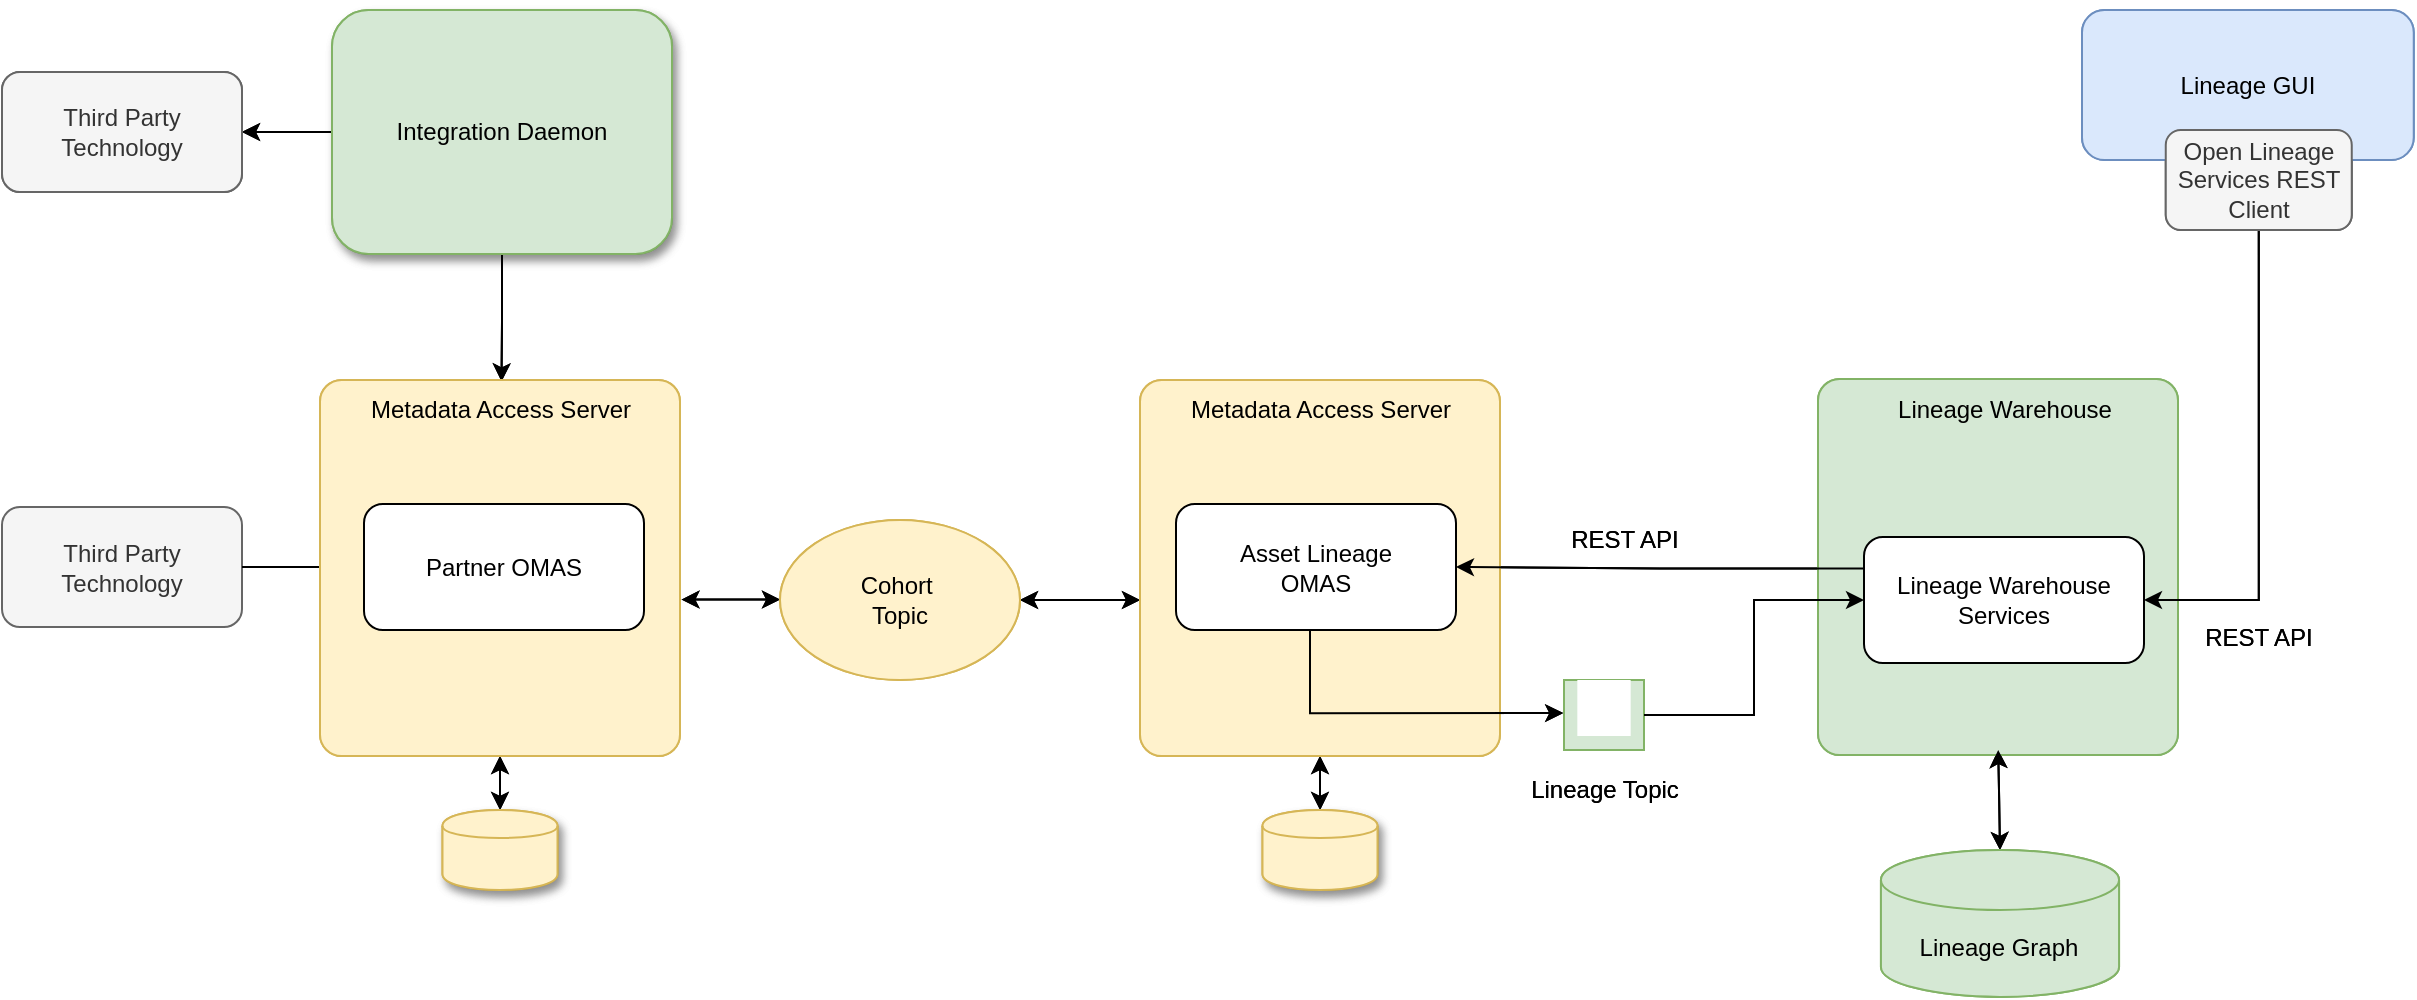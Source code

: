 <mxfile version="24.4.8" type="device" pages="4">
  <diagram id="jKqm-BBe_C6TdLCJHaaA" name="data-engine-lineage-capture">
    <mxGraphModel dx="1500" dy="1030" grid="1" gridSize="10" guides="1" tooltips="1" connect="1" arrows="1" fold="1" page="1" pageScale="1" pageWidth="827" pageHeight="1169" background="none" math="0" shadow="0">
      <root>
        <mxCell id="F5DwQxN1i41J6cmo2keJ-0" />
        <mxCell id="F5DwQxN1i41J6cmo2keJ-1" parent="F5DwQxN1i41J6cmo2keJ-0" />
        <mxCell id="RsBkJjgl5C9huqkaR5t4-1" value="" style="rounded=1;whiteSpace=wrap;html=1;arcSize=6;strokeColor=#82b366;fillColor=#d5e8d4;" parent="F5DwQxN1i41J6cmo2keJ-1" vertex="1">
          <mxGeometry x="1098" y="454.5" width="180" height="188" as="geometry" />
        </mxCell>
        <mxCell id="9pXi87xlg9qnyZ723WzW-1" style="edgeStyle=orthogonalEdgeStyle;rounded=0;orthogonalLoop=1;jettySize=auto;html=1;entryX=1;entryY=0.5;entryDx=0;entryDy=0;" parent="F5DwQxN1i41J6cmo2keJ-1" source="uFygxR61EF1FGyPuVaYo-5" target="uFygxR61EF1FGyPuVaYo-6" edge="1">
          <mxGeometry relative="1" as="geometry" />
        </mxCell>
        <mxCell id="xCCksxsWfp4zMxSfkOW--29" style="edgeStyle=orthogonalEdgeStyle;rounded=0;orthogonalLoop=1;jettySize=auto;html=1;entryX=0.505;entryY=-0.215;entryDx=0;entryDy=0;entryPerimeter=0;startArrow=none;startFill=0;endArrow=classic;endFill=1;strokeColor=default;" parent="F5DwQxN1i41J6cmo2keJ-1" source="uFygxR61EF1FGyPuVaYo-5" target="xCCksxsWfp4zMxSfkOW--27" edge="1">
          <mxGeometry relative="1" as="geometry" />
        </mxCell>
        <mxCell id="uFygxR61EF1FGyPuVaYo-5" value="Data Engine Proxy&lt;span style=&quot;color: rgba(0 , 0 , 0 , 0) ; font-family: monospace ; font-size: 0px&quot;&gt;%3CmxGraphModel%3E%3Croot%3E%3CmxCell%20id%3D%220%22%2F%3E%3CmxCell%20id%3D%221%22%20parent%3D%220%22%2F%3E%3CmxCell%20id%3D%222%22%20style%3D%22edgeStyle%3Dnone%3Brounded%3D0%3BorthogonalLoop%3D1%3BjettySize%3Dauto%3Bhtml%3D1%3BexitX%3D0%3BexitY%3D0.25%3BexitDx%3D0%3BexitDy%3D0%3BstartArrow%3Dclassic%3BstartFill%3D1%3BentryX%3D0.85%3BentryY%3D0.95%3BentryDx%3D0%3BentryDy%3D0%3BentryPerimeter%3D0%3B%22%20edge%3D%221%22%20source%3D%224%22%20target%3D%229%22%20parent%3D%221%22%3E%3CmxGeometry%20relative%3D%221%22%20as%3D%22geometry%22%3E%3CmxPoint%20x%3D%22330%22%20y%3D%22420%22%20as%3D%22targetPoint%22%2F%3E%3C%2FmxGeometry%3E%3C%2FmxCell%3E%3CmxCell%20id%3D%223%22%20style%3D%22edgeStyle%3Dnone%3Brounded%3D0%3BorthogonalLoop%3D1%3BjettySize%3Dauto%3Bhtml%3D1%3BexitX%3D0.25%3BexitY%3D1%3BexitDx%3D0%3BexitDy%3D0%3BentryX%3D1%3BentryY%3D0%3BentryDx%3D0%3BentryDy%3D0%3BstartArrow%3Dclassic%3BstartFill%3D1%3B%22%20edge%3D%221%22%20source%3D%224%22%20target%3D%2236%22%20parent%3D%221%22%3E%3CmxGeometry%20relative%3D%221%22%20as%3D%22geometry%22%2F%3E%3C%2FmxCell%3E%3CmxCell%20id%3D%224%22%20value%3D%22Integration%20Daemon%22%20style%3D%22rounded%3D0%3BwhiteSpace%3Dwrap%3Bhtml%3D1%3BverticalAlign%3Dmiddle%3BfillColor%3D%23d5e8d4%3BstrokeColor%3D%2382b366%3Bshadow%3D1%3Balign%3Dcenter%3B%22%20vertex%3D%221%22%20parent%3D%221%22%3E%3CmxGeometry%20x%3D%22390%22%20y%3D%22380%22%20width%3D%22181%22%20height%3D%22280%22%20as%3D%22geometry%22%2F%3E%3C%2FmxCell%3E%3CmxCell%20id%3D%225%22%20style%3D%22edgeStyle%3DorthogonalEdgeStyle%3Brounded%3D0%3BorthogonalLoop%3D1%3BjettySize%3Dauto%3Bhtml%3D1%3BexitX%3D0%3BexitY%3D0.5%3BexitDx%3D0%3BexitDy%3D0%3BstartArrow%3Dclassic%3BstartFill%3D1%3B%22%20edge%3D%221%22%20source%3D%226%22%20target%3D%224%22%20parent%3D%221%22%3E%3CmxGeometry%20relative%3D%221%22%20as%3D%22geometry%22%2F%3E%3C%2FmxCell%3E%3CmxCell%20id%3D%226%22%20value%3D%22Metadata%20Access%20Point%20(or%20Metadata%20Server)%22%20style%3D%22rounded%3D0%3BwhiteSpace%3Dwrap%3Bhtml%3D1%3BverticalAlign%3Dmiddle%3BfillColor%3D%23fff2cc%3BstrokeColor%3D%23d6b656%3Bshadow%3D1%3Balign%3Dcenter%3B%22%20vertex%3D%221%22%20parent%3D%221%22%3E%3CmxGeometry%20x%3D%22660%22%20y%3D%22470%22%20width%3D%22140%22%20height%3D%22100%22%20as%3D%22geometry%22%2F%3E%3C%2FmxCell%3E%3CmxCell%20id%3D%227%22%20style%3D%22edgeStyle%3DorthogonalEdgeStyle%3Brounded%3D0%3BorthogonalLoop%3D1%3BjettySize%3Dauto%3Bhtml%3D1%3BexitX%3D0%3BexitY%3D0.5%3BexitDx%3D0%3BexitDy%3D0%3BstartArrow%3Dclassic%3BstartFill%3D1%3B%22%20edge%3D%221%22%20source%3D%228%22%20target%3D%226%22%20parent%3D%221%22%3E%3CmxGeometry%20relative%3D%221%22%20as%3D%22geometry%22%2F%3E%3C%2FmxCell%3E%3CmxCell%20id%3D%228%22%20value%3D%22Cohort%22%20style%3D%22ellipse%3BwhiteSpace%3Dwrap%3Bhtml%3D1%3B%22%20vertex%3D%221%22%20parent%3D%221%22%3E%3CmxGeometry%20x%3D%22870%22%20y%3D%22480%22%20width%3D%22120%22%20height%3D%2280%22%20as%3D%22geometry%22%2F%3E%3C%2FmxCell%3E%3CmxCell%20id%3D%229%22%20value%3D%22Database%26lt%3Bbr%26gt%3BServers%22%20style%3D%22shape%3Dcylinder%3BwhiteSpace%3Dwrap%3Bhtml%3D1%3BboundedLbl%3D1%3BbackgroundOutline%3D1%3BfillColor%3D%23e1d5e7%3BstrokeColor%3D%239673a6%3Bshadow%3D1%3B%22%20vertex%3D%221%22%20parent%3D%221%22%3E%3CmxGeometry%20x%3D%22230%22%20y%3D%22290%22%20width%3D%2275%22%20height%3D%2270%22%20as%3D%22geometry%22%2F%3E%3C%2FmxCell%3E%3CmxCell%20id%3D%2210%22%20style%3D%22edgeStyle%3Dnone%3Brounded%3D0%3BorthogonalLoop%3D1%3BjettySize%3Dauto%3Bhtml%3D1%3BexitX%3D1%3BexitY%3D0.5%3BexitDx%3D0%3BexitDy%3D0%3BstartArrow%3Dclassic%3BstartFill%3D1%3B%22%20edge%3D%221%22%20source%3D%2211%22%20target%3D%224%22%20parent%3D%221%22%3E%3CmxGeometry%20relative%3D%221%22%20as%3D%22geometry%22%2F%3E%3C%2FmxCell%3E%3CmxCell%20id%3D%2211%22%20value%3D%22Document%26lt%3Bbr%26gt%3BManagers%22%20style%3D%22rounded%3D0%3BwhiteSpace%3Dwrap%3Bhtml%3D1%3BfillColor%3D%23ffe6cc%3BstrokeColor%3D%23d79b00%3Bshadow%3D1%3BverticalAlign%3Dbottom%3B%22%20vertex%3D%221%22%20parent%3D%221%22%3E%3CmxGeometry%20x%3D%22130%22%20y%3D%22390%22%20width%3D%22120%22%20height%3D%22110%22%20as%3D%22geometry%22%2F%3E%3C%2FmxCell%3E%3CmxCell%20id%3D%2212%22%20value%3D%22%22%20style%3D%22group%3Bshadow%3D1%3B%22%20vertex%3D%221%22%20connectable%3D%220%22%20parent%3D%221%22%3E%3CmxGeometry%20x%3D%22320%22%20y%3D%22230%22%20width%3D%22105%22%20height%3D%2260%22%20as%3D%22geometry%22%2F%3E%3C%2FmxCell%3E%3CmxCell%20id%3D%2213%22%20value%3D%22%22%20style%3D%22rounded%3D1%3BwhiteSpace%3Dwrap%3Bhtml%3D1%3BfillColor%3D%23fff2cc%3BstrokeColor%3D%23d6b656%3Bshadow%3D1%3B%22%20vertex%3D%221%22%20parent%3D%2212%22%3E%3CmxGeometry%20x%3D%225%22%20width%3D%2250%22%20height%3D%2220%22%20as%3D%22geometry%22%2F%3E%3C%2FmxCell%3E%3CmxCell%20id%3D%2214%22%20value%3D%22File%20systems%22%20style%3D%22rounded%3D1%3BwhiteSpace%3Dwrap%3Bhtml%3D1%3BfillColor%3D%23fff2cc%3BstrokeColor%3D%23d6b656%3Bshadow%3D1%3B%22%20vertex%3D%221%22%20parent%3D%2212%22%3E%3CmxGeometry%20x%3D%225%22%20y%3D%2210%22%20width%3D%22100%22%20height%3D%2250%22%20as%3D%22geometry%22%2F%3E%3C%2FmxCell%3E%3CmxCell%20id%3D%2215%22%20value%3D%22%22%20style%3D%22group%22%20vertex%3D%221%22%20connectable%3D%220%22%20parent%3D%221%22%3E%3CmxGeometry%20x%3D%22130%22%20y%3D%22401%22%20width%3D%22110%22%20height%3D%2260%22%20as%3D%22geometry%22%2F%3E%3C%2FmxCell%3E%3CmxCell%20id%3D%2216%22%20value%3D%22%22%20style%3D%22rounded%3D1%3BwhiteSpace%3Dwrap%3Bhtml%3D1%3B%22%20vertex%3D%221%22%20parent%3D%2215%22%3E%3CmxGeometry%20x%3D%2210%22%20width%3D%2250%22%20height%3D%2220%22%20as%3D%22geometry%22%2F%3E%3C%2FmxCell%3E%3CmxCell%20id%3D%2217%22%20value%3D%22%22%20style%3D%22rounded%3D1%3BwhiteSpace%3Dwrap%3Bhtml%3D1%3B%22%20vertex%3D%221%22%20parent%3D%2215%22%3E%3CmxGeometry%20x%3D%2210%22%20y%3D%2210%22%20width%3D%22100%22%20height%3D%2250%22%20as%3D%22geometry%22%2F%3E%3C%2FmxCell%3E%3CmxCell%20id%3D%2218%22%20value%3D%22%22%20style%3D%22whiteSpace%3Dwrap%3Bhtml%3D1%3Baspect%3Dfixed%3BfillColor%3D%23d5e8d4%3BstrokeColor%3D%2382b366%3Bshadow%3D1%3B%22%20vertex%3D%221%22%20parent%3D%221%22%3E%3CmxGeometry%20x%3D%22145%22%20y%3D%22530%22%20width%3D%2280%22%20height%3D%2280%22%20as%3D%22geometry%22%2F%3E%3C%2FmxCell%3E%3CmxCell%20id%3D%2219%22%20value%3D%22%22%20style%3D%22rounded%3D0%3BwhiteSpace%3Dwrap%3Bhtml%3D1%3BstrokeColor%3D%23CCCCCC%3B%22%20vertex%3D%221%22%20parent%3D%221%22%3E%3CmxGeometry%20x%3D%22155%22%20y%3D%22530%22%20width%3D%2260%22%20height%3D%2270%22%20as%3D%22geometry%22%2F%3E%3C%2FmxCell%3E%3CmxCell%20id%3D%2220%22%20style%3D%22edgeStyle%3Dnone%3Brounded%3D0%3BorthogonalLoop%3D1%3BjettySize%3Dauto%3Bhtml%3D1%3BexitX%3D1%3BexitY%3D0.5%3BexitDx%3D0%3BexitDy%3D0%3BentryX%3D0%3BentryY%3D0.75%3BentryDx%3D0%3BentryDy%3D0%3BstartArrow%3Dclassic%3BstartFill%3D1%3B%22%20edge%3D%221%22%20source%3D%2221%22%20target%3D%224%22%20parent%3D%221%22%3E%3CmxGeometry%20relative%3D%221%22%20as%3D%22geometry%22%2F%3E%3C%2FmxCell%3E%3CmxCell%20id%3D%2221%22%20value%3D%22API%26lt%3Bbr%26gt%3BManagers%22%20style%3D%22shape%3Dtrapezoid%3Bperimeter%3DtrapezoidPerimeter%3BwhiteSpace%3Dwrap%3Bhtml%3D1%3BfixedSize%3D1%3BstrokeColor%3D%236c8ebf%3BfillColor%3D%23dae8fc%3Bshadow%3D1%3B%22%20vertex%3D%221%22%20parent%3D%221%22%3E%3CmxGeometry%20x%3D%22125%22%20y%3D%22660%22%20width%3D%22120%22%20height%3D%2260%22%20as%3D%22geometry%22%2F%3E%3C%2FmxCell%3E%3CmxCell%20id%3D%2222%22%20style%3D%22edgeStyle%3Dnone%3Brounded%3D0%3BorthogonalLoop%3D1%3BjettySize%3Dauto%3Bhtml%3D1%3BentryX%3D0%3BentryY%3D1%3BentryDx%3D0%3BentryDy%3D0%3BstartArrow%3Dclassic%3BstartFill%3D1%3B%22%20edge%3D%221%22%20source%3D%2223%22%20target%3D%224%22%20parent%3D%221%22%3E%3CmxGeometry%20relative%3D%221%22%20as%3D%22geometry%22%2F%3E%3C%2FmxCell%3E%3CmxCell%20id%3D%2223%22%20value%3D%22%22%20style%3D%22rounded%3D1%3BwhiteSpace%3Dwrap%3Bhtml%3D1%3BfillColor%3D%23f8cecc%3BstrokeColor%3D%23b85450%3Bshadow%3D1%3B%22%20vertex%3D%221%22%20parent%3D%221%22%3E%3CmxGeometry%20x%3D%22180%22%20y%3D%22770%22%20width%3D%22120%22%20height%3D%2260%22%20as%3D%22geometry%22%2F%3E%3C%2FmxCell%3E%3CmxCell%20id%3D%2224%22%20value%3D%22%22%20style%3D%22rounded%3D1%3BwhiteSpace%3Dwrap%3Bhtml%3D1%3B%22%20vertex%3D%221%22%20parent%3D%221%22%3E%3CmxGeometry%20x%3D%22186%22%20y%3D%22775%22%20width%3D%22108%22%20height%3D%2251%22%20as%3D%22geometry%22%2F%3E%3C%2FmxCell%3E%3CmxCell%20id%3D%2225%22%20value%3D%22Reporting%20tools%26lt%3Bbr%26gt%3Band%20Applications%22%20style%3D%22text%3Bhtml%3D1%3Balign%3Dcenter%3BverticalAlign%3Dmiddle%3Bresizable%3D0%3Bpoints%3D%5B%5D%3Bautosize%3D1%3BstrokeColor%3Dnone%3B%22%20vertex%3D%221%22%20parent%3D%221%22%3E%3CmxGeometry%20x%3D%22190%22%20y%3D%22785%22%20width%3D%22100%22%20height%3D%2230%22%20as%3D%22geometry%22%2F%3E%3C%2FmxCell%3E%3CmxCell%20id%3D%2226%22%20style%3D%22edgeStyle%3Dnone%3Brounded%3D0%3BorthogonalLoop%3D1%3BjettySize%3Dauto%3Bhtml%3D1%3BstartArrow%3Dclassic%3BstartFill%3D1%3BexitX%3D1%3BexitY%3D0.5%3BexitDx%3D0%3BexitDy%3D0%3B%22%20edge%3D%221%22%20source%3D%2218%22%20target%3D%224%22%20parent%3D%221%22%3E%3CmxGeometry%20relative%3D%221%22%20as%3D%22geometry%22%2F%3E%3C%2FmxCell%3E%3CmxCell%20id%3D%2227%22%20value%3D%22Event%26lt%3Bbr%26gt%3BManagers%22%20style%3D%22text%3Bhtml%3D1%3Balign%3Dcenter%3BverticalAlign%3Dmiddle%3Bresizable%3D0%3Bpoints%3D%5B%5D%3B%3Bautosize%3D1%3B%22%20vertex%3D%221%22%20parent%3D%221%22%3E%3CmxGeometry%20x%3D%22151%22%20y%3D%22555%22%20width%3D%2270%22%20height%3D%2230%22%20as%3D%22geometry%22%2F%3E%3C%2FmxCell%3E%3CmxCell%20id%3D%2228%22%20style%3D%22edgeStyle%3DorthogonalEdgeStyle%3Brounded%3D0%3BorthogonalLoop%3D1%3BjettySize%3Dauto%3Bhtml%3D1%3BentryX%3D0.5%3BentryY%3D1%3BentryDx%3D0%3BentryDy%3D0%3BstartArrow%3Dclassic%3BstartFill%3D1%3B%22%20edge%3D%221%22%20source%3D%2229%22%20target%3D%226%22%20parent%3D%221%22%3E%3CmxGeometry%20relative%3D%221%22%20as%3D%22geometry%22%2F%3E%3C%2FmxCell%3E%3CmxCell%20id%3D%2229%22%20value%3D%22%22%20style%3D%22shape%3Dcylinder%3BwhiteSpace%3Dwrap%3Bhtml%3D1%3BboundedLbl%3D1%3BbackgroundOutline%3D1%3BfillColor%3D%23fff2cc%3BstrokeColor%3D%23d6b656%3Bshadow%3D1%3B%22%20vertex%3D%221%22%20parent%3D%221%22%3E%3CmxGeometry%20x%3D%22701.25%22%20y%3D%22600%22%20width%3D%2257.5%22%20height%3D%2240%22%20as%3D%22geometry%22%2F%3E%3C%2FmxCell%3E%3CmxCell%20id%3D%2230%22%20style%3D%22rounded%3D0%3BorthogonalLoop%3D1%3BjettySize%3Dauto%3Bhtml%3D1%3BexitX%3D0.5%3BexitY%3D1%3BexitDx%3D0%3BexitDy%3D0%3BentryX%3D0.25%3BentryY%3D0%3BentryDx%3D0%3BentryDy%3D0%3BstartArrow%3Dclassic%3BstartFill%3D1%3B%22%20edge%3D%221%22%20source%3D%2214%22%20target%3D%224%22%20parent%3D%221%22%3E%3CmxGeometry%20relative%3D%221%22%20as%3D%22geometry%22%2F%3E%3C%2FmxCell%3E%3CmxCell%20id%3D%2231%22%20value%3D%22Data%20Catalogs%22%20style%3D%22rounded%3D1%3BwhiteSpace%3Dwrap%3Bhtml%3D1%3Bshadow%3D1%3Balign%3Dcenter%3BverticalAlign%3Dtop%3B%22%20vertex%3D%221%22%20parent%3D%221%22%3E%3CmxGeometry%20x%3D%22430.5%22%20y%3D%22160%22%20width%3D%22100%22%20height%3D%2265%22%20as%3D%22geometry%22%2F%3E%3C%2FmxCell%3E%3CmxCell%20id%3D%2232%22%20style%3D%22edgeStyle%3Dnone%3Brounded%3D0%3BorthogonalLoop%3D1%3BjettySize%3Dauto%3Bhtml%3D1%3BentryX%3D0.5%3BentryY%3D0%3BentryDx%3D0%3BentryDy%3D0%3BstartArrow%3Dclassic%3BstartFill%3D1%3B%22%20edge%3D%221%22%20source%3D%2233%22%20target%3D%224%22%20parent%3D%221%22%3E%3CmxGeometry%20relative%3D%221%22%20as%3D%22geometry%22%2F%3E%3C%2FmxCell%3E%3CmxCell%20id%3D%2233%22%20value%3D%22%22%20style%3D%22shape%3Dcylinder%3BwhiteSpace%3Dwrap%3Bhtml%3D1%3BboundedLbl%3D1%3BbackgroundOutline%3D1%3BfillColor%3D%23fff2cc%3BstrokeColor%3D%23d6b656%3Bshadow%3D1%3B%22%20vertex%3D%221%22%20parent%3D%221%22%3E%3CmxGeometry%20x%3D%22455.5%22%20y%3D%22187%22%20width%3D%2250%22%20height%3D%2225%22%20as%3D%22geometry%22%2F%3E%3C%2FmxCell%3E%3CmxCell%20id%3D%2234%22%20style%3D%22edgeStyle%3Dnone%3Brounded%3D0%3BorthogonalLoop%3D1%3BjettySize%3Dauto%3Bhtml%3D1%3BentryX%3D0.5%3BentryY%3D1%3BentryDx%3D0%3BentryDy%3D0%3BstartArrow%3Dclassic%3BstartFill%3D1%3B%22%20edge%3D%221%22%20source%3D%2235%22%20target%3D%224%22%20parent%3D%221%22%3E%3CmxGeometry%20relative%3D%221%22%20as%3D%22geometry%22%2F%3E%3C%2FmxCell%3E%3CmxCell%20id%3D%2235%22%20value%3D%22Processing%26lt%3Bbr%26gt%3BEngines%22%20style%3D%22shape%3Dprocess%3BwhiteSpace%3Dwrap%3Bhtml%3D1%3BbackgroundOutline%3D1%3Bshadow%3D1%3Balign%3Dcenter%3B%22%20vertex%3D%221%22%20parent%3D%221%22%3E%3CmxGeometry%20x%3D%22420.5%22%20y%3D%22860%22%20width%3D%22120%22%20height%3D%2260%22%20as%3D%22geometry%22%2F%3E%3C%2FmxCell%3E%3CmxCell%20id%3D%2236%22%20value%3D%22Security%26lt%3Bbr%26gt%3BEnforcement%26lt%3Bbr%26gt%3BTools%22%20style%3D%22rhombus%3BwhiteSpace%3Dwrap%3Bhtml%3D1%3Bshadow%3D1%3Balign%3Dcenter%3BfillColor%3D%23ffe6cc%3BstrokeColor%3D%23d79b00%3B%22%20vertex%3D%221%22%20parent%3D%221%22%3E%3CmxGeometry%20x%3D%22310%22%20y%3D%22830%22%20width%3D%2280%22%20height%3D%2280%22%20as%3D%22geometry%22%2F%3E%3C%2FmxCell%3E%3C%2Froot%3E%3C%2FmxGraphModel%3E&lt;/span&gt;" style="rounded=1;whiteSpace=wrap;html=1;verticalAlign=middle;fillColor=#d5e8d4;strokeColor=#82b366;shadow=1;" parent="F5DwQxN1i41J6cmo2keJ-1" vertex="1">
          <mxGeometry x="355" y="270" width="170" height="122" as="geometry" />
        </mxCell>
        <mxCell id="uFygxR61EF1FGyPuVaYo-6" value="Third Party Technology" style="rounded=1;whiteSpace=wrap;html=1;shadow=0;verticalAlign=middle;fillColor=#f5f5f5;strokeColor=#666666;fontColor=#333333;" parent="F5DwQxN1i41J6cmo2keJ-1" vertex="1">
          <mxGeometry x="190" y="301" width="120" height="60" as="geometry" />
        </mxCell>
        <mxCell id="9pXi87xlg9qnyZ723WzW-4" value="Third Party Technology" style="rounded=1;whiteSpace=wrap;html=1;shadow=0;verticalAlign=middle;fillColor=#f5f5f5;strokeColor=#666666;fontColor=#333333;" parent="F5DwQxN1i41J6cmo2keJ-1" vertex="1">
          <mxGeometry x="190" y="518.5" width="120" height="60" as="geometry" />
        </mxCell>
        <mxCell id="WL16UeEXi4WqyVClXbql-1" style="edgeStyle=orthogonalEdgeStyle;rounded=0;orthogonalLoop=1;jettySize=auto;html=1;entryX=0;entryY=0.5;entryDx=0;entryDy=0;startArrow=classic;startFill=1;" parent="F5DwQxN1i41J6cmo2keJ-1" source="WL16UeEXi4WqyVClXbql-0" edge="1">
          <mxGeometry relative="1" as="geometry">
            <mxPoint x="759" y="565.0" as="targetPoint" />
          </mxGeometry>
        </mxCell>
        <mxCell id="WL16UeEXi4WqyVClXbql-2" style="edgeStyle=orthogonalEdgeStyle;rounded=0;orthogonalLoop=1;jettySize=auto;html=1;startArrow=classic;startFill=1;entryX=1.004;entryY=0.584;entryDx=0;entryDy=0;entryPerimeter=0;" parent="F5DwQxN1i41J6cmo2keJ-1" source="WL16UeEXi4WqyVClXbql-0" target="xCCksxsWfp4zMxSfkOW--25" edge="1">
          <mxGeometry relative="1" as="geometry">
            <mxPoint x="539" y="564" as="targetPoint" />
            <Array as="points">
              <mxPoint x="554" y="565" />
            </Array>
          </mxGeometry>
        </mxCell>
        <mxCell id="WL16UeEXi4WqyVClXbql-0" value="Cohort&amp;nbsp;&lt;br&gt;Topic" style="ellipse;whiteSpace=wrap;html=1;fillColor=#fff2cc;strokeColor=#d6b656;" parent="F5DwQxN1i41J6cmo2keJ-1" vertex="1">
          <mxGeometry x="579" y="525" width="120" height="80" as="geometry" />
        </mxCell>
        <mxCell id="xCCksxsWfp4zMxSfkOW--0" style="edgeStyle=orthogonalEdgeStyle;rounded=0;orthogonalLoop=1;jettySize=auto;html=1;startArrow=classic;startFill=1;endArrow=classic;endFill=1;strokeColor=default;" parent="F5DwQxN1i41J6cmo2keJ-1" source="xCCksxsWfp4zMxSfkOW--1" target="xCCksxsWfp4zMxSfkOW--19" edge="1">
          <mxGeometry relative="1" as="geometry" />
        </mxCell>
        <mxCell id="xCCksxsWfp4zMxSfkOW--1" value="" style="rounded=1;whiteSpace=wrap;html=1;arcSize=6;strokeColor=#d6b656;fillColor=#fff2cc;" parent="F5DwQxN1i41J6cmo2keJ-1" vertex="1">
          <mxGeometry x="759" y="455" width="180" height="188" as="geometry" />
        </mxCell>
        <mxCell id="xCCksxsWfp4zMxSfkOW--7" style="edgeStyle=orthogonalEdgeStyle;rounded=0;orthogonalLoop=1;jettySize=auto;html=1;entryX=0.5;entryY=0;entryDx=0;entryDy=0;entryPerimeter=0;startArrow=classic;startFill=1;" parent="F5DwQxN1i41J6cmo2keJ-1" target="xCCksxsWfp4zMxSfkOW--9" edge="1">
          <mxGeometry relative="1" as="geometry">
            <mxPoint x="1188.1" y="640" as="sourcePoint" />
          </mxGeometry>
        </mxCell>
        <mxCell id="xCCksxsWfp4zMxSfkOW--9" value="Lineage Graph" style="shape=cylinder3;whiteSpace=wrap;html=1;boundedLbl=1;backgroundOutline=1;size=15;rounded=1;fillColor=#d5e8d4;strokeColor=#82b366;" parent="F5DwQxN1i41J6cmo2keJ-1" vertex="1">
          <mxGeometry x="1129.47" y="690" width="119.06" height="73.44" as="geometry" />
        </mxCell>
        <mxCell id="xCCksxsWfp4zMxSfkOW--10" style="edgeStyle=orthogonalEdgeStyle;rounded=0;orthogonalLoop=1;jettySize=auto;html=1;exitX=0.5;exitY=1;exitDx=0;exitDy=0;startArrow=none;startFill=0;endArrow=classic;endFill=1;strokeColor=default;entryX=-0.01;entryY=0.473;entryDx=0;entryDy=0;entryPerimeter=0;" parent="F5DwQxN1i41J6cmo2keJ-1" source="xCCksxsWfp4zMxSfkOW--11" target="xCCksxsWfp4zMxSfkOW--21" edge="1">
          <mxGeometry relative="1" as="geometry">
            <Array as="points">
              <mxPoint x="844" y="622" />
            </Array>
            <mxPoint x="960" y="622" as="targetPoint" />
          </mxGeometry>
        </mxCell>
        <mxCell id="xCCksxsWfp4zMxSfkOW--11" value="Asset Lineage &lt;br&gt;OMAS" style="rounded=1;whiteSpace=wrap;html=1;" parent="F5DwQxN1i41J6cmo2keJ-1" vertex="1">
          <mxGeometry x="777" y="517" width="140" height="63" as="geometry" />
        </mxCell>
        <mxCell id="xCCksxsWfp4zMxSfkOW--18" value="Metadata Access Server" style="text;html=1;align=center;verticalAlign=middle;resizable=0;points=[];autosize=1;strokeColor=none;fillColor=none;" parent="F5DwQxN1i41J6cmo2keJ-1" vertex="1">
          <mxGeometry x="774" y="460" width="150" height="20" as="geometry" />
        </mxCell>
        <mxCell id="xCCksxsWfp4zMxSfkOW--19" value="" style="shape=cylinder;whiteSpace=wrap;html=1;boundedLbl=1;backgroundOutline=1;fillColor=#fff2cc;strokeColor=#d6b656;shadow=1;" parent="F5DwQxN1i41J6cmo2keJ-1" vertex="1">
          <mxGeometry x="820.25" y="670" width="57.5" height="40" as="geometry" />
        </mxCell>
        <mxCell id="xCCksxsWfp4zMxSfkOW--21" value="" style="rounded=0;whiteSpace=wrap;html=1;fontFamily=Helvetica;fontSize=12;align=center;fillColor=#d5e8d4;strokeColor=#82b366;" parent="F5DwQxN1i41J6cmo2keJ-1" vertex="1">
          <mxGeometry x="971" y="605" width="40" height="35" as="geometry" />
        </mxCell>
        <mxCell id="xCCksxsWfp4zMxSfkOW--22" value="" style="rounded=0;whiteSpace=wrap;html=1;fontFamily=Helvetica;fontSize=12;fontColor=#000000;align=center;sketch=0;strokeColor=none;" parent="F5DwQxN1i41J6cmo2keJ-1" vertex="1">
          <mxGeometry x="977.667" y="605" width="26.667" height="28" as="geometry" />
        </mxCell>
        <mxCell id="RsBkJjgl5C9huqkaR5t4-4" style="edgeStyle=orthogonalEdgeStyle;rounded=0;orthogonalLoop=1;jettySize=auto;html=1;exitX=1;exitY=0.5;exitDx=0;exitDy=0;entryX=0;entryY=0.5;entryDx=0;entryDy=0;startArrow=none;startFill=0;endArrow=classic;endFill=1;strokeColor=default;" parent="F5DwQxN1i41J6cmo2keJ-1" source="xCCksxsWfp4zMxSfkOW--21" target="RsBkJjgl5C9huqkaR5t4-2" edge="1">
          <mxGeometry relative="1" as="geometry" />
        </mxCell>
        <mxCell id="xCCksxsWfp4zMxSfkOW--24" style="edgeStyle=orthogonalEdgeStyle;rounded=0;orthogonalLoop=1;jettySize=auto;html=1;startArrow=classic;startFill=1;endArrow=classic;endFill=1;strokeColor=default;" parent="F5DwQxN1i41J6cmo2keJ-1" source="xCCksxsWfp4zMxSfkOW--25" target="xCCksxsWfp4zMxSfkOW--28" edge="1">
          <mxGeometry relative="1" as="geometry" />
        </mxCell>
        <mxCell id="xCCksxsWfp4zMxSfkOW--25" value="" style="rounded=1;whiteSpace=wrap;html=1;arcSize=6;strokeColor=#d6b656;fillColor=#fff2cc;" parent="F5DwQxN1i41J6cmo2keJ-1" vertex="1">
          <mxGeometry x="349" y="455" width="180" height="188" as="geometry" />
        </mxCell>
        <mxCell id="xCCksxsWfp4zMxSfkOW--26" value="Data Engine &lt;br&gt;OMAS" style="rounded=1;whiteSpace=wrap;html=1;" parent="F5DwQxN1i41J6cmo2keJ-1" vertex="1">
          <mxGeometry x="371" y="517" width="140" height="63" as="geometry" />
        </mxCell>
        <mxCell id="xCCksxsWfp4zMxSfkOW--27" value="Metadata Access Server" style="text;html=1;align=center;verticalAlign=middle;resizable=0;points=[];autosize=1;strokeColor=none;fillColor=none;" parent="F5DwQxN1i41J6cmo2keJ-1" vertex="1">
          <mxGeometry x="364" y="460" width="150" height="20" as="geometry" />
        </mxCell>
        <mxCell id="xCCksxsWfp4zMxSfkOW--28" value="" style="shape=cylinder;whiteSpace=wrap;html=1;boundedLbl=1;backgroundOutline=1;fillColor=#fff2cc;strokeColor=#d6b656;shadow=1;" parent="F5DwQxN1i41J6cmo2keJ-1" vertex="1">
          <mxGeometry x="410.25" y="670" width="57.5" height="40" as="geometry" />
        </mxCell>
        <mxCell id="JC3wxQ6JvWT_ER5DoCNz-0" value="Lineage Topic" style="text;html=1;align=center;verticalAlign=middle;resizable=0;points=[];autosize=1;strokeColor=none;fillColor=none;" parent="F5DwQxN1i41J6cmo2keJ-1" vertex="1">
          <mxGeometry x="946" y="650" width="90" height="20" as="geometry" />
        </mxCell>
        <mxCell id="d082YH9mOcOOEgLiygU4-1" value="REST API" style="text;html=1;align=center;verticalAlign=middle;resizable=0;points=[];autosize=1;strokeColor=none;fillColor=none;" parent="F5DwQxN1i41J6cmo2keJ-1" vertex="1">
          <mxGeometry x="966" y="525" width="70" height="20" as="geometry" />
        </mxCell>
        <mxCell id="d082YH9mOcOOEgLiygU4-2" value="REST API" style="text;html=1;align=center;verticalAlign=middle;resizable=0;points=[];autosize=1;strokeColor=none;fillColor=none;" parent="F5DwQxN1i41J6cmo2keJ-1" vertex="1">
          <mxGeometry x="1283.38" y="574" width="70" height="20" as="geometry" />
        </mxCell>
        <mxCell id="9pXi87xlg9qnyZ723WzW-5" style="edgeStyle=orthogonalEdgeStyle;rounded=0;orthogonalLoop=1;jettySize=auto;html=1;entryX=0;entryY=0.5;entryDx=0;entryDy=0;" parent="F5DwQxN1i41J6cmo2keJ-1" source="9pXi87xlg9qnyZ723WzW-4" target="xCCksxsWfp4zMxSfkOW--26" edge="1">
          <mxGeometry relative="1" as="geometry">
            <mxPoint x="325" y="556" as="targetPoint" />
          </mxGeometry>
        </mxCell>
        <mxCell id="BBxjraBZvPe0TAoHVNjk-0" value="Lineage GUI" style="rounded=1;whiteSpace=wrap;html=1;fillColor=#dae8fc;strokeColor=#6c8ebf;" parent="F5DwQxN1i41J6cmo2keJ-1" vertex="1">
          <mxGeometry x="1230" y="270" width="165.88" height="75" as="geometry" />
        </mxCell>
        <mxCell id="RsBkJjgl5C9huqkaR5t4-5" style="edgeStyle=orthogonalEdgeStyle;rounded=0;orthogonalLoop=1;jettySize=auto;html=1;exitX=0.5;exitY=1;exitDx=0;exitDy=0;entryX=1;entryY=0.5;entryDx=0;entryDy=0;startArrow=none;startFill=0;endArrow=classic;endFill=1;strokeColor=default;" parent="F5DwQxN1i41J6cmo2keJ-1" source="BBxjraBZvPe0TAoHVNjk-1" target="RsBkJjgl5C9huqkaR5t4-2" edge="1">
          <mxGeometry relative="1" as="geometry" />
        </mxCell>
        <mxCell id="BBxjraBZvPe0TAoHVNjk-1" value="Open Lineage Services REST Client" style="rounded=1;whiteSpace=wrap;html=1;fillColor=#f5f5f5;strokeColor=#666666;fontColor=#333333;" parent="F5DwQxN1i41J6cmo2keJ-1" vertex="1">
          <mxGeometry x="1271.88" y="330" width="93" height="50" as="geometry" />
        </mxCell>
        <mxCell id="RsBkJjgl5C9huqkaR5t4-3" style="edgeStyle=orthogonalEdgeStyle;rounded=0;orthogonalLoop=1;jettySize=auto;html=1;exitX=0;exitY=0.25;exitDx=0;exitDy=0;entryX=1;entryY=0.5;entryDx=0;entryDy=0;startArrow=none;startFill=0;endArrow=classic;endFill=1;strokeColor=default;" parent="F5DwQxN1i41J6cmo2keJ-1" source="RsBkJjgl5C9huqkaR5t4-2" target="xCCksxsWfp4zMxSfkOW--11" edge="1">
          <mxGeometry relative="1" as="geometry" />
        </mxCell>
        <mxCell id="RsBkJjgl5C9huqkaR5t4-2" value="Open Lineage Services" style="rounded=1;whiteSpace=wrap;html=1;" parent="F5DwQxN1i41J6cmo2keJ-1" vertex="1">
          <mxGeometry x="1121" y="533.5" width="140" height="63" as="geometry" />
        </mxCell>
        <mxCell id="xCCksxsWfp4zMxSfkOW--4" value="Open Lineage Server" style="text;html=1;align=center;verticalAlign=middle;resizable=0;points=[];autosize=1;strokeColor=none;fillColor=none;" parent="F5DwQxN1i41J6cmo2keJ-1" vertex="1">
          <mxGeometry x="1126" y="460" width="130" height="20" as="geometry" />
        </mxCell>
        <mxCell id="O3N7iSccC7w37mxQoLXC-0" value="" style="rounded=1;whiteSpace=wrap;html=1;arcSize=6;strokeColor=#82b366;fillColor=#d5e8d4;" vertex="1" parent="F5DwQxN1i41J6cmo2keJ-1">
          <mxGeometry x="1098" y="454.5" width="180" height="188" as="geometry" />
        </mxCell>
        <mxCell id="O3N7iSccC7w37mxQoLXC-1" style="edgeStyle=orthogonalEdgeStyle;rounded=0;orthogonalLoop=1;jettySize=auto;html=1;entryX=1;entryY=0.5;entryDx=0;entryDy=0;" edge="1" parent="F5DwQxN1i41J6cmo2keJ-1" source="O3N7iSccC7w37mxQoLXC-3" target="O3N7iSccC7w37mxQoLXC-4">
          <mxGeometry relative="1" as="geometry" />
        </mxCell>
        <mxCell id="O3N7iSccC7w37mxQoLXC-2" style="edgeStyle=orthogonalEdgeStyle;rounded=0;orthogonalLoop=1;jettySize=auto;html=1;entryX=0.505;entryY=-0.215;entryDx=0;entryDy=0;entryPerimeter=0;startArrow=none;startFill=0;endArrow=classic;endFill=1;strokeColor=default;" edge="1" parent="F5DwQxN1i41J6cmo2keJ-1" source="O3N7iSccC7w37mxQoLXC-3" target="O3N7iSccC7w37mxQoLXC-22">
          <mxGeometry relative="1" as="geometry" />
        </mxCell>
        <mxCell id="O3N7iSccC7w37mxQoLXC-3" value="Integration Daemon" style="rounded=1;whiteSpace=wrap;html=1;verticalAlign=middle;fillColor=#d5e8d4;strokeColor=#82b366;shadow=1;" vertex="1" parent="F5DwQxN1i41J6cmo2keJ-1">
          <mxGeometry x="355" y="270" width="170" height="122" as="geometry" />
        </mxCell>
        <mxCell id="O3N7iSccC7w37mxQoLXC-4" value="Third Party Technology" style="rounded=1;whiteSpace=wrap;html=1;shadow=0;verticalAlign=middle;fillColor=#f5f5f5;strokeColor=#666666;fontColor=#333333;" vertex="1" parent="F5DwQxN1i41J6cmo2keJ-1">
          <mxGeometry x="190" y="301" width="120" height="60" as="geometry" />
        </mxCell>
        <mxCell id="O3N7iSccC7w37mxQoLXC-5" style="edgeStyle=orthogonalEdgeStyle;rounded=0;orthogonalLoop=1;jettySize=auto;html=1;entryX=0;entryY=0.5;entryDx=0;entryDy=0;startArrow=classic;startFill=1;" edge="1" parent="F5DwQxN1i41J6cmo2keJ-1" source="O3N7iSccC7w37mxQoLXC-7">
          <mxGeometry relative="1" as="geometry">
            <mxPoint x="759" y="565.0" as="targetPoint" />
          </mxGeometry>
        </mxCell>
        <mxCell id="O3N7iSccC7w37mxQoLXC-6" style="edgeStyle=orthogonalEdgeStyle;rounded=0;orthogonalLoop=1;jettySize=auto;html=1;startArrow=classic;startFill=1;entryX=1.004;entryY=0.584;entryDx=0;entryDy=0;entryPerimeter=0;" edge="1" parent="F5DwQxN1i41J6cmo2keJ-1" source="O3N7iSccC7w37mxQoLXC-7" target="O3N7iSccC7w37mxQoLXC-20">
          <mxGeometry relative="1" as="geometry">
            <mxPoint x="539" y="564" as="targetPoint" />
            <Array as="points">
              <mxPoint x="554" y="565" />
            </Array>
          </mxGeometry>
        </mxCell>
        <mxCell id="O3N7iSccC7w37mxQoLXC-7" value="Cohort&amp;nbsp;&lt;br&gt;Topic" style="ellipse;whiteSpace=wrap;html=1;fillColor=#fff2cc;strokeColor=#d6b656;" vertex="1" parent="F5DwQxN1i41J6cmo2keJ-1">
          <mxGeometry x="579" y="525" width="120" height="80" as="geometry" />
        </mxCell>
        <mxCell id="O3N7iSccC7w37mxQoLXC-8" style="edgeStyle=orthogonalEdgeStyle;rounded=0;orthogonalLoop=1;jettySize=auto;html=1;startArrow=classic;startFill=1;endArrow=classic;endFill=1;strokeColor=default;" edge="1" parent="F5DwQxN1i41J6cmo2keJ-1" source="O3N7iSccC7w37mxQoLXC-9" target="O3N7iSccC7w37mxQoLXC-15">
          <mxGeometry relative="1" as="geometry" />
        </mxCell>
        <mxCell id="O3N7iSccC7w37mxQoLXC-9" value="" style="rounded=1;whiteSpace=wrap;html=1;arcSize=6;strokeColor=#d6b656;fillColor=#fff2cc;" vertex="1" parent="F5DwQxN1i41J6cmo2keJ-1">
          <mxGeometry x="759" y="455" width="180" height="188" as="geometry" />
        </mxCell>
        <mxCell id="O3N7iSccC7w37mxQoLXC-10" style="edgeStyle=orthogonalEdgeStyle;rounded=0;orthogonalLoop=1;jettySize=auto;html=1;entryX=0.5;entryY=0;entryDx=0;entryDy=0;entryPerimeter=0;startArrow=classic;startFill=1;" edge="1" parent="F5DwQxN1i41J6cmo2keJ-1" target="O3N7iSccC7w37mxQoLXC-11">
          <mxGeometry relative="1" as="geometry">
            <mxPoint x="1188.1" y="640" as="sourcePoint" />
          </mxGeometry>
        </mxCell>
        <mxCell id="O3N7iSccC7w37mxQoLXC-11" value="Lineage Graph" style="shape=cylinder3;whiteSpace=wrap;html=1;boundedLbl=1;backgroundOutline=1;size=15;rounded=1;fillColor=#d5e8d4;strokeColor=#82b366;" vertex="1" parent="F5DwQxN1i41J6cmo2keJ-1">
          <mxGeometry x="1129.47" y="690" width="119.06" height="73.44" as="geometry" />
        </mxCell>
        <mxCell id="O3N7iSccC7w37mxQoLXC-12" style="edgeStyle=orthogonalEdgeStyle;rounded=0;orthogonalLoop=1;jettySize=auto;html=1;exitX=0.5;exitY=1;exitDx=0;exitDy=0;startArrow=none;startFill=0;endArrow=classic;endFill=1;strokeColor=default;entryX=-0.01;entryY=0.473;entryDx=0;entryDy=0;entryPerimeter=0;" edge="1" parent="F5DwQxN1i41J6cmo2keJ-1" source="O3N7iSccC7w37mxQoLXC-13" target="O3N7iSccC7w37mxQoLXC-16">
          <mxGeometry relative="1" as="geometry">
            <Array as="points">
              <mxPoint x="844" y="622" />
            </Array>
            <mxPoint x="960" y="622" as="targetPoint" />
          </mxGeometry>
        </mxCell>
        <mxCell id="O3N7iSccC7w37mxQoLXC-13" value="Asset Lineage &lt;br&gt;OMAS" style="rounded=1;whiteSpace=wrap;html=1;" vertex="1" parent="F5DwQxN1i41J6cmo2keJ-1">
          <mxGeometry x="777" y="517" width="140" height="63" as="geometry" />
        </mxCell>
        <mxCell id="O3N7iSccC7w37mxQoLXC-14" value="Metadata Access Server" style="text;html=1;align=center;verticalAlign=middle;resizable=0;points=[];autosize=1;strokeColor=none;fillColor=none;" vertex="1" parent="F5DwQxN1i41J6cmo2keJ-1">
          <mxGeometry x="774" y="460" width="150" height="20" as="geometry" />
        </mxCell>
        <mxCell id="O3N7iSccC7w37mxQoLXC-15" value="" style="shape=cylinder;whiteSpace=wrap;html=1;boundedLbl=1;backgroundOutline=1;fillColor=#fff2cc;strokeColor=#d6b656;shadow=1;" vertex="1" parent="F5DwQxN1i41J6cmo2keJ-1">
          <mxGeometry x="820.25" y="670" width="57.5" height="40" as="geometry" />
        </mxCell>
        <mxCell id="O3N7iSccC7w37mxQoLXC-16" value="" style="rounded=0;whiteSpace=wrap;html=1;fontFamily=Helvetica;fontSize=12;align=center;fillColor=#d5e8d4;strokeColor=#82b366;" vertex="1" parent="F5DwQxN1i41J6cmo2keJ-1">
          <mxGeometry x="971" y="605" width="40" height="35" as="geometry" />
        </mxCell>
        <mxCell id="O3N7iSccC7w37mxQoLXC-17" value="" style="rounded=0;whiteSpace=wrap;html=1;fontFamily=Helvetica;fontSize=12;fontColor=#000000;align=center;sketch=0;strokeColor=none;" vertex="1" parent="F5DwQxN1i41J6cmo2keJ-1">
          <mxGeometry x="977.667" y="605" width="26.667" height="28" as="geometry" />
        </mxCell>
        <mxCell id="O3N7iSccC7w37mxQoLXC-18" style="edgeStyle=orthogonalEdgeStyle;rounded=0;orthogonalLoop=1;jettySize=auto;html=1;exitX=1;exitY=0.5;exitDx=0;exitDy=0;entryX=0;entryY=0.5;entryDx=0;entryDy=0;startArrow=none;startFill=0;endArrow=classic;endFill=1;strokeColor=default;" edge="1" parent="F5DwQxN1i41J6cmo2keJ-1" source="O3N7iSccC7w37mxQoLXC-16" target="O3N7iSccC7w37mxQoLXC-31">
          <mxGeometry relative="1" as="geometry" />
        </mxCell>
        <mxCell id="O3N7iSccC7w37mxQoLXC-19" style="edgeStyle=orthogonalEdgeStyle;rounded=0;orthogonalLoop=1;jettySize=auto;html=1;startArrow=classic;startFill=1;endArrow=classic;endFill=1;strokeColor=default;" edge="1" parent="F5DwQxN1i41J6cmo2keJ-1" source="O3N7iSccC7w37mxQoLXC-20" target="O3N7iSccC7w37mxQoLXC-23">
          <mxGeometry relative="1" as="geometry" />
        </mxCell>
        <mxCell id="O3N7iSccC7w37mxQoLXC-20" value="" style="rounded=1;whiteSpace=wrap;html=1;arcSize=6;strokeColor=#d6b656;fillColor=#fff2cc;" vertex="1" parent="F5DwQxN1i41J6cmo2keJ-1">
          <mxGeometry x="349" y="455" width="180" height="188" as="geometry" />
        </mxCell>
        <mxCell id="O3N7iSccC7w37mxQoLXC-21" value="Partner OMAS" style="rounded=1;whiteSpace=wrap;html=1;" vertex="1" parent="F5DwQxN1i41J6cmo2keJ-1">
          <mxGeometry x="371" y="517" width="140" height="63" as="geometry" />
        </mxCell>
        <mxCell id="O3N7iSccC7w37mxQoLXC-22" value="Metadata Access Server" style="text;html=1;align=center;verticalAlign=middle;resizable=0;points=[];autosize=1;strokeColor=none;fillColor=none;" vertex="1" parent="F5DwQxN1i41J6cmo2keJ-1">
          <mxGeometry x="364" y="460" width="150" height="20" as="geometry" />
        </mxCell>
        <mxCell id="O3N7iSccC7w37mxQoLXC-23" value="" style="shape=cylinder;whiteSpace=wrap;html=1;boundedLbl=1;backgroundOutline=1;fillColor=#fff2cc;strokeColor=#d6b656;shadow=1;" vertex="1" parent="F5DwQxN1i41J6cmo2keJ-1">
          <mxGeometry x="410.25" y="670" width="57.5" height="40" as="geometry" />
        </mxCell>
        <mxCell id="O3N7iSccC7w37mxQoLXC-24" value="Lineage Topic" style="text;html=1;align=center;verticalAlign=middle;resizable=0;points=[];autosize=1;strokeColor=none;fillColor=none;" vertex="1" parent="F5DwQxN1i41J6cmo2keJ-1">
          <mxGeometry x="946" y="650" width="90" height="20" as="geometry" />
        </mxCell>
        <mxCell id="O3N7iSccC7w37mxQoLXC-25" value="REST API" style="text;html=1;align=center;verticalAlign=middle;resizable=0;points=[];autosize=1;strokeColor=none;fillColor=none;" vertex="1" parent="F5DwQxN1i41J6cmo2keJ-1">
          <mxGeometry x="966" y="525" width="70" height="20" as="geometry" />
        </mxCell>
        <mxCell id="O3N7iSccC7w37mxQoLXC-26" value="REST API" style="text;html=1;align=center;verticalAlign=middle;resizable=0;points=[];autosize=1;strokeColor=none;fillColor=none;" vertex="1" parent="F5DwQxN1i41J6cmo2keJ-1">
          <mxGeometry x="1283.38" y="574" width="70" height="20" as="geometry" />
        </mxCell>
        <mxCell id="O3N7iSccC7w37mxQoLXC-27" value="Lineage GUI" style="rounded=1;whiteSpace=wrap;html=1;fillColor=#dae8fc;strokeColor=#6c8ebf;" vertex="1" parent="F5DwQxN1i41J6cmo2keJ-1">
          <mxGeometry x="1230" y="270" width="165.88" height="75" as="geometry" />
        </mxCell>
        <mxCell id="O3N7iSccC7w37mxQoLXC-28" style="edgeStyle=orthogonalEdgeStyle;rounded=0;orthogonalLoop=1;jettySize=auto;html=1;exitX=0.5;exitY=1;exitDx=0;exitDy=0;entryX=1;entryY=0.5;entryDx=0;entryDy=0;startArrow=none;startFill=0;endArrow=classic;endFill=1;strokeColor=default;" edge="1" parent="F5DwQxN1i41J6cmo2keJ-1" source="O3N7iSccC7w37mxQoLXC-29" target="O3N7iSccC7w37mxQoLXC-31">
          <mxGeometry relative="1" as="geometry" />
        </mxCell>
        <mxCell id="O3N7iSccC7w37mxQoLXC-29" value="Open Lineage Services REST Client" style="rounded=1;whiteSpace=wrap;html=1;fillColor=#f5f5f5;strokeColor=#666666;fontColor=#333333;" vertex="1" parent="F5DwQxN1i41J6cmo2keJ-1">
          <mxGeometry x="1271.88" y="330" width="93" height="50" as="geometry" />
        </mxCell>
        <mxCell id="O3N7iSccC7w37mxQoLXC-30" style="edgeStyle=orthogonalEdgeStyle;rounded=0;orthogonalLoop=1;jettySize=auto;html=1;exitX=0;exitY=0.25;exitDx=0;exitDy=0;entryX=1;entryY=0.5;entryDx=0;entryDy=0;startArrow=none;startFill=0;endArrow=classic;endFill=1;strokeColor=default;" edge="1" parent="F5DwQxN1i41J6cmo2keJ-1" source="O3N7iSccC7w37mxQoLXC-31" target="O3N7iSccC7w37mxQoLXC-13">
          <mxGeometry relative="1" as="geometry" />
        </mxCell>
        <mxCell id="O3N7iSccC7w37mxQoLXC-31" value="Lineage Warehouse Services" style="rounded=1;whiteSpace=wrap;html=1;" vertex="1" parent="F5DwQxN1i41J6cmo2keJ-1">
          <mxGeometry x="1121" y="533.5" width="140" height="63" as="geometry" />
        </mxCell>
        <mxCell id="O3N7iSccC7w37mxQoLXC-32" value="Lineage Warehouse" style="text;html=1;align=center;verticalAlign=middle;resizable=0;points=[];autosize=1;strokeColor=none;fillColor=none;" vertex="1" parent="F5DwQxN1i41J6cmo2keJ-1">
          <mxGeometry x="1126" y="455" width="130" height="30" as="geometry" />
        </mxCell>
      </root>
    </mxGraphModel>
  </diagram>
  <diagram id="5vlLN2a6ORj9A4j08NC1" name="lineage-warehouse">
    <mxGraphModel dx="2669" dy="1030" grid="1" gridSize="10" guides="1" tooltips="1" connect="1" arrows="1" fold="1" page="1" pageScale="1" pageWidth="1169" pageHeight="827" math="0" shadow="0">
      <root>
        <mxCell id="M8Fs5CVBrgH-xOlK00VR-0" />
        <mxCell id="M8Fs5CVBrgH-xOlK00VR-1" parent="M8Fs5CVBrgH-xOlK00VR-0" />
        <mxCell id="ItFDzF602TF0N_0dcUrR-0" style="edgeStyle=orthogonalEdgeStyle;rounded=0;orthogonalLoop=1;jettySize=auto;html=1;startArrow=classic;startFill=1;endArrow=classic;endFill=1;strokeColor=default;" parent="M8Fs5CVBrgH-xOlK00VR-1" source="ItFDzF602TF0N_0dcUrR-1" target="ItFDzF602TF0N_0dcUrR-19" edge="1">
          <mxGeometry relative="1" as="geometry" />
        </mxCell>
        <mxCell id="ItFDzF602TF0N_0dcUrR-1" value="" style="rounded=1;whiteSpace=wrap;html=1;arcSize=6;strokeColor=#d6b656;fillColor=#fff2cc;" parent="M8Fs5CVBrgH-xOlK00VR-1" vertex="1">
          <mxGeometry x="-930.78" y="267" width="180" height="188" as="geometry" />
        </mxCell>
        <mxCell id="ItFDzF602TF0N_0dcUrR-2" value="" style="rounded=1;whiteSpace=wrap;html=1;arcSize=6;strokeColor=#82b366;fillColor=#d5e8d4;" parent="M8Fs5CVBrgH-xOlK00VR-1" vertex="1">
          <mxGeometry x="-650.78" y="172" width="280" height="390" as="geometry" />
        </mxCell>
        <mxCell id="ItFDzF602TF0N_0dcUrR-3" value="" style="rounded=0;whiteSpace=wrap;html=1;" parent="M8Fs5CVBrgH-xOlK00VR-1" vertex="1">
          <mxGeometry x="-604.91" y="232" width="188.25" height="300" as="geometry" />
        </mxCell>
        <mxCell id="ItFDzF602TF0N_0dcUrR-4" value="&lt;br&gt;Lineage Warehouse" style="text;html=1;align=center;verticalAlign=middle;resizable=0;points=[];autosize=1;strokeColor=none;fillColor=none;" parent="M8Fs5CVBrgH-xOlK00VR-1" vertex="1">
          <mxGeometry x="-571.66" y="167" width="130" height="40" as="geometry" />
        </mxCell>
        <mxCell id="ItFDzF602TF0N_0dcUrR-5" style="edgeStyle=orthogonalEdgeStyle;rounded=0;orthogonalLoop=1;jettySize=auto;html=1;startArrow=none;startFill=0;endArrow=classic;endFill=1;entryX=1;entryY=0.5;entryDx=0;entryDy=0;exitX=0;exitY=0.5;exitDx=0;exitDy=0;" parent="M8Fs5CVBrgH-xOlK00VR-1" source="ItFDzF602TF0N_0dcUrR-6" target="ItFDzF602TF0N_0dcUrR-11" edge="1">
          <mxGeometry relative="1" as="geometry">
            <mxPoint x="-799.78" y="367" as="targetPoint" />
            <Array as="points">
              <mxPoint x="-632.78" y="361" />
              <mxPoint x="-713.78" y="361" />
            </Array>
          </mxGeometry>
        </mxCell>
        <mxCell id="ItFDzF602TF0N_0dcUrR-6" value="Asset Lineage Client" style="rounded=1;whiteSpace=wrap;html=1;fillColor=#e1d5e7;strokeColor=#9673a6;" parent="M8Fs5CVBrgH-xOlK00VR-1" vertex="1">
          <mxGeometry x="-586.66" y="342" width="75.88" height="50" as="geometry" />
        </mxCell>
        <mxCell id="ItFDzF602TF0N_0dcUrR-7" style="edgeStyle=orthogonalEdgeStyle;rounded=0;orthogonalLoop=1;jettySize=auto;html=1;entryX=0.5;entryY=0;entryDx=0;entryDy=0;entryPerimeter=0;startArrow=classic;startFill=1;" parent="M8Fs5CVBrgH-xOlK00VR-1" source="ItFDzF602TF0N_0dcUrR-8" target="ItFDzF602TF0N_0dcUrR-9" edge="1">
          <mxGeometry relative="1" as="geometry" />
        </mxCell>
        <mxCell id="ItFDzF602TF0N_0dcUrR-8" value="Lineage Graph Connector" style="rounded=1;whiteSpace=wrap;html=1;fillColor=#e1d5e7;strokeColor=#9673a6;" parent="M8Fs5CVBrgH-xOlK00VR-1" vertex="1">
          <mxGeometry x="-586.66" y="462" width="150" height="50" as="geometry" />
        </mxCell>
        <mxCell id="ItFDzF602TF0N_0dcUrR-9" value="Lineage Graph" style="shape=cylinder3;whiteSpace=wrap;html=1;boundedLbl=1;backgroundOutline=1;size=15;rounded=1;fillColor=#d5e8d4;strokeColor=#82b366;" parent="M8Fs5CVBrgH-xOlK00VR-1" vertex="1">
          <mxGeometry x="-592.84" y="592" width="162.12" height="100" as="geometry" />
        </mxCell>
        <mxCell id="ItFDzF602TF0N_0dcUrR-10" style="edgeStyle=orthogonalEdgeStyle;rounded=0;orthogonalLoop=1;jettySize=auto;html=1;exitX=0.5;exitY=1;exitDx=0;exitDy=0;startArrow=none;startFill=0;endArrow=classic;endFill=1;strokeColor=default;entryX=-0.01;entryY=0.473;entryDx=0;entryDy=0;entryPerimeter=0;" parent="M8Fs5CVBrgH-xOlK00VR-1" source="ItFDzF602TF0N_0dcUrR-11" target="ItFDzF602TF0N_0dcUrR-21" edge="1">
          <mxGeometry relative="1" as="geometry">
            <Array as="points">
              <mxPoint x="-845.78" y="434" />
            </Array>
            <mxPoint x="-729.78" y="434" as="targetPoint" />
          </mxGeometry>
        </mxCell>
        <mxCell id="ItFDzF602TF0N_0dcUrR-11" value="Asset Lineage &lt;br&gt;OMAS" style="rounded=1;whiteSpace=wrap;html=1;" parent="M8Fs5CVBrgH-xOlK00VR-1" vertex="1">
          <mxGeometry x="-915.78" y="329" width="140" height="63" as="geometry" />
        </mxCell>
        <mxCell id="ItFDzF602TF0N_0dcUrR-12" value="&lt;span&gt;Lineage Warehouse Services&lt;/span&gt;" style="text;html=1;align=center;verticalAlign=middle;resizable=0;points=[];autosize=1;strokeColor=none;fillColor=none;" parent="M8Fs5CVBrgH-xOlK00VR-1" vertex="1">
          <mxGeometry x="-600.78" y="229" width="180" height="30" as="geometry" />
        </mxCell>
        <mxCell id="ItFDzF602TF0N_0dcUrR-13" value="Lineage REST API" style="rounded=1;whiteSpace=wrap;html=1;fillColor=#e1d5e7;strokeColor=#9673a6;" parent="M8Fs5CVBrgH-xOlK00VR-1" vertex="1">
          <mxGeometry x="-585.78" y="282" width="150" height="50" as="geometry" />
        </mxCell>
        <mxCell id="ItFDzF602TF0N_0dcUrR-14" value="Lineage GUI" style="rounded=1;whiteSpace=wrap;html=1;fillColor=#dae8fc;strokeColor=#6c8ebf;" parent="M8Fs5CVBrgH-xOlK00VR-1" vertex="1">
          <mxGeometry x="-310.0" y="146" width="165.88" height="75" as="geometry" />
        </mxCell>
        <mxCell id="ItFDzF602TF0N_0dcUrR-15" style="edgeStyle=orthogonalEdgeStyle;rounded=0;orthogonalLoop=1;jettySize=auto;html=1;exitX=0.5;exitY=1;exitDx=0;exitDy=0;entryX=1;entryY=0.5;entryDx=0;entryDy=0;startArrow=none;startFill=0;endArrow=classic;endFill=1;" parent="M8Fs5CVBrgH-xOlK00VR-1" source="ItFDzF602TF0N_0dcUrR-16" target="ItFDzF602TF0N_0dcUrR-13" edge="1">
          <mxGeometry relative="1" as="geometry">
            <Array as="points">
              <mxPoint x="-227" y="307" />
            </Array>
          </mxGeometry>
        </mxCell>
        <mxCell id="ItFDzF602TF0N_0dcUrR-16" value="Open Lineage Services REST Client" style="rounded=1;whiteSpace=wrap;html=1;fillColor=#f5f5f5;strokeColor=#666666;fontColor=#333333;" parent="M8Fs5CVBrgH-xOlK00VR-1" vertex="1">
          <mxGeometry x="-273.56" y="204" width="93" height="50" as="geometry" />
        </mxCell>
        <mxCell id="ItFDzF602TF0N_0dcUrR-17" value="Lineage Event Listener" style="rounded=1;whiteSpace=wrap;html=1;fillColor=#e1d5e7;strokeColor=#9673a6;" parent="M8Fs5CVBrgH-xOlK00VR-1" vertex="1">
          <mxGeometry x="-585.78" y="402" width="150" height="50" as="geometry" />
        </mxCell>
        <mxCell id="ItFDzF602TF0N_0dcUrR-18" value="Metadata Access Server" style="text;html=1;align=center;verticalAlign=middle;resizable=0;points=[];autosize=1;strokeColor=none;fillColor=none;" parent="M8Fs5CVBrgH-xOlK00VR-1" vertex="1">
          <mxGeometry x="-915.78" y="272" width="150" height="20" as="geometry" />
        </mxCell>
        <mxCell id="ItFDzF602TF0N_0dcUrR-19" value="" style="shape=cylinder;whiteSpace=wrap;html=1;boundedLbl=1;backgroundOutline=1;fillColor=#fff2cc;strokeColor=#d6b656;shadow=1;" parent="M8Fs5CVBrgH-xOlK00VR-1" vertex="1">
          <mxGeometry x="-869.53" y="482" width="57.5" height="40" as="geometry" />
        </mxCell>
        <mxCell id="ItFDzF602TF0N_0dcUrR-20" style="edgeStyle=orthogonalEdgeStyle;rounded=0;orthogonalLoop=1;jettySize=auto;html=1;startArrow=none;startFill=0;endArrow=classic;endFill=1;strokeColor=default;entryX=-0.001;entryY=0.66;entryDx=0;entryDy=0;entryPerimeter=0;" parent="M8Fs5CVBrgH-xOlK00VR-1" source="ItFDzF602TF0N_0dcUrR-21" target="ItFDzF602TF0N_0dcUrR-17" edge="1">
          <mxGeometry relative="1" as="geometry">
            <mxPoint x="-590" y="435" as="targetPoint" />
            <Array as="points">
              <mxPoint x="-627" y="435" />
            </Array>
          </mxGeometry>
        </mxCell>
        <mxCell id="ItFDzF602TF0N_0dcUrR-21" value="" style="rounded=0;whiteSpace=wrap;html=1;fontFamily=Helvetica;fontSize=12;align=center;fillColor=#d5e8d4;strokeColor=#82b366;" parent="M8Fs5CVBrgH-xOlK00VR-1" vertex="1">
          <mxGeometry x="-718.78" y="417" width="40" height="35" as="geometry" />
        </mxCell>
        <mxCell id="ItFDzF602TF0N_0dcUrR-22" value="" style="rounded=0;whiteSpace=wrap;html=1;fontFamily=Helvetica;fontSize=12;fontColor=#000000;align=center;sketch=0;strokeColor=none;" parent="M8Fs5CVBrgH-xOlK00VR-1" vertex="1">
          <mxGeometry x="-712.113" y="417" width="26.667" height="28" as="geometry" />
        </mxCell>
        <mxCell id="ItFDzF602TF0N_0dcUrR-23" value="Lineage Topic" style="text;html=1;align=center;verticalAlign=middle;resizable=0;points=[];autosize=1;strokeColor=none;fillColor=none;" parent="M8Fs5CVBrgH-xOlK00VR-1" vertex="1">
          <mxGeometry x="-743.78" y="462" width="90" height="20" as="geometry" />
        </mxCell>
        <mxCell id="ItFDzF602TF0N_0dcUrR-24" value="REST API" style="text;html=1;align=center;verticalAlign=middle;resizable=0;points=[];autosize=1;strokeColor=none;fillColor=none;" parent="M8Fs5CVBrgH-xOlK00VR-1" vertex="1">
          <mxGeometry x="-723.78" y="337" width="70" height="20" as="geometry" />
        </mxCell>
        <mxCell id="ItFDzF602TF0N_0dcUrR-25" value="REST API" style="text;html=1;align=center;verticalAlign=middle;resizable=0;points=[];autosize=1;strokeColor=none;fillColor=none;" parent="M8Fs5CVBrgH-xOlK00VR-1" vertex="1">
          <mxGeometry x="-349.78" y="282" width="70" height="20" as="geometry" />
        </mxCell>
        <mxCell id="ItFDzF602TF0N_0dcUrR-26" value="1" style="ellipse;whiteSpace=wrap;html=1;aspect=fixed;rounded=1;sketch=0;fillColor=#a20025;strokeColor=#6F0000;fontColor=#ffffff;" parent="M8Fs5CVBrgH-xOlK00VR-1" vertex="1">
          <mxGeometry x="-980.78" y="312" width="30" height="30" as="geometry" />
        </mxCell>
        <mxCell id="ItFDzF602TF0N_0dcUrR-27" style="edgeStyle=orthogonalEdgeStyle;rounded=0;orthogonalLoop=1;jettySize=auto;html=1;entryX=0;entryY=0.5;entryDx=0;entryDy=0;startArrow=none;startFill=0;" parent="M8Fs5CVBrgH-xOlK00VR-1" edge="1">
          <mxGeometry relative="1" as="geometry">
            <mxPoint x="-931.78" y="360.5" as="targetPoint" />
            <mxPoint x="-991.78" y="360.5" as="sourcePoint" />
          </mxGeometry>
        </mxCell>
        <mxCell id="ItFDzF602TF0N_0dcUrR-28" value="2" style="ellipse;whiteSpace=wrap;html=1;aspect=fixed;rounded=1;sketch=0;fillColor=#a20025;strokeColor=#6F0000;fontColor=#ffffff;" parent="M8Fs5CVBrgH-xOlK00VR-1" vertex="1">
          <mxGeometry x="-880.78" y="402" width="30" height="30" as="geometry" />
        </mxCell>
        <mxCell id="ItFDzF602TF0N_0dcUrR-29" value="4" style="ellipse;whiteSpace=wrap;html=1;aspect=fixed;rounded=1;sketch=0;fillColor=#a20025;strokeColor=#6F0000;fontColor=#ffffff;" parent="M8Fs5CVBrgH-xOlK00VR-1" vertex="1">
          <mxGeometry x="-430.72" y="352" width="30" height="30" as="geometry" />
        </mxCell>
        <mxCell id="ItFDzF602TF0N_0dcUrR-30" value="3" style="ellipse;whiteSpace=wrap;html=1;aspect=fixed;rounded=1;sketch=0;fillColor=#a20025;strokeColor=#6F0000;fontColor=#ffffff;" parent="M8Fs5CVBrgH-xOlK00VR-1" vertex="1">
          <mxGeometry x="-523.78" y="440" width="30" height="30" as="geometry" />
        </mxCell>
        <mxCell id="ItFDzF602TF0N_0dcUrR-31" value="5" style="ellipse;whiteSpace=wrap;html=1;aspect=fixed;rounded=1;sketch=0;fillColor=#a20025;strokeColor=#6F0000;fontColor=#ffffff;" parent="M8Fs5CVBrgH-xOlK00VR-1" vertex="1">
          <mxGeometry x="-220" y="262" width="30" height="30" as="geometry" />
        </mxCell>
        <mxCell id="ItFDzF602TF0N_0dcUrR-32" value="Lineage&lt;br&gt;Jobs" style="rounded=1;whiteSpace=wrap;html=1;fillColor=#e1d5e7;strokeColor=#9673a6;" parent="M8Fs5CVBrgH-xOlK00VR-1" vertex="1">
          <mxGeometry x="-505.53" y="342" width="69.75" height="50" as="geometry" />
        </mxCell>
        <mxCell id="ItFDzF602TF0N_0dcUrR-34" value="&lt;font style=&quot;font-size: 13px&quot;&gt;Cohort Metadata&lt;/font&gt;" style="text;html=1;align=center;verticalAlign=middle;resizable=0;points=[];autosize=1;strokeColor=none;fillColor=none;rotation=-90;" parent="M8Fs5CVBrgH-xOlK00VR-1" vertex="1">
          <mxGeometry x="-1056" y="357" width="110" height="20" as="geometry" />
        </mxCell>
        <mxCell id="IVHLTlvMfBbbtsSTSs99-0" value="text" parent="M8Fs5CVBrgH-xOlK00VR-0" />
      </root>
    </mxGraphModel>
  </diagram>
  <diagram id="a58-c7RXE4T38aJssx4e" name="horizontal-view">
    <mxGraphModel dx="2515" dy="816" grid="1" gridSize="10" guides="1" tooltips="1" connect="1" arrows="1" fold="1" page="1" pageScale="1" pageWidth="1169" pageHeight="827" math="0" shadow="0">
      <root>
        <mxCell id="7mjDbSbkMEDv-3-ZkeOp-0" />
        <mxCell id="7mjDbSbkMEDv-3-ZkeOp-1" parent="7mjDbSbkMEDv-3-ZkeOp-0" />
        <mxCell id="cJ8bBeuv6TMHrRIrgCWG-46" style="edgeStyle=orthogonalEdgeStyle;rounded=0;orthogonalLoop=1;jettySize=auto;html=1;entryX=0.5;entryY=0;entryDx=0;entryDy=0;startArrow=none;startFill=0;endArrow=none;endFill=0;strokeColor=default;" parent="7mjDbSbkMEDv-3-ZkeOp-1" source="7mjDbSbkMEDv-3-ZkeOp-5" target="cJ8bBeuv6TMHrRIrgCWG-42" edge="1">
          <mxGeometry relative="1" as="geometry" />
        </mxCell>
        <mxCell id="cJ8bBeuv6TMHrRIrgCWG-47" style="edgeStyle=orthogonalEdgeStyle;rounded=0;orthogonalLoop=1;jettySize=auto;html=1;entryX=0.5;entryY=0;entryDx=0;entryDy=0;startArrow=none;startFill=0;endArrow=none;endFill=0;strokeColor=default;" parent="7mjDbSbkMEDv-3-ZkeOp-1" source="7mjDbSbkMEDv-3-ZkeOp-5" target="cJ8bBeuv6TMHrRIrgCWG-43" edge="1">
          <mxGeometry relative="1" as="geometry" />
        </mxCell>
        <mxCell id="7mjDbSbkMEDv-3-ZkeOp-5" value="Process" style="rounded=1;whiteSpace=wrap;html=1;fillColor=#b0e3e6;strokeColor=#0e8088;shadow=1;" parent="7mjDbSbkMEDv-3-ZkeOp-1" vertex="1">
          <mxGeometry x="-60" y="400" width="120" height="60" as="geometry" />
        </mxCell>
        <mxCell id="myLyxPm9p12b3K1-r2xD-5" style="edgeStyle=orthogonalEdgeStyle;rounded=0;orthogonalLoop=1;jettySize=auto;html=1;entryX=0;entryY=0.5;entryDx=0;entryDy=0;startArrow=none;startFill=0;endArrow=classic;endFill=1;strokeColor=#67AB9F;strokeWidth=2;" parent="7mjDbSbkMEDv-3-ZkeOp-1" source="cJ8bBeuv6TMHrRIrgCWG-30" target="myLyxPm9p12b3K1-r2xD-0" edge="1">
          <mxGeometry relative="1" as="geometry" />
        </mxCell>
        <mxCell id="cJ8bBeuv6TMHrRIrgCWG-30" value="Param 1" style="rounded=0;whiteSpace=wrap;html=1;fillColor=#d0cee2;strokeColor=#56517e;" parent="7mjDbSbkMEDv-3-ZkeOp-1" vertex="1">
          <mxGeometry x="-310" y="580" width="60" height="30" as="geometry" />
        </mxCell>
        <mxCell id="cJ8bBeuv6TMHrRIrgCWG-31" value="Param 2" style="rounded=0;whiteSpace=wrap;html=1;fillColor=#d0cee2;strokeColor=#56517e;" parent="7mjDbSbkMEDv-3-ZkeOp-1" vertex="1">
          <mxGeometry x="-260" y="620" width="60" height="30" as="geometry" />
        </mxCell>
        <mxCell id="cJ8bBeuv6TMHrRIrgCWG-32" style="edgeStyle=orthogonalEdgeStyle;rounded=0;orthogonalLoop=1;jettySize=auto;html=1;exitX=0.5;exitY=1;exitDx=0;exitDy=0;entryX=0.5;entryY=0;entryDx=0;entryDy=0;startArrow=none;startFill=0;endArrow=none;endFill=0;" parent="7mjDbSbkMEDv-3-ZkeOp-1" source="cJ8bBeuv6TMHrRIrgCWG-33" target="cJ8bBeuv6TMHrRIrgCWG-36" edge="1">
          <mxGeometry relative="1" as="geometry" />
        </mxCell>
        <mxCell id="cJ8bBeuv6TMHrRIrgCWG-33" value="CSV&lt;br&gt;DataStore" style="rounded=1;whiteSpace=wrap;html=1;fillColor=#b0e3e6;strokeColor=#0e8088;" parent="7mjDbSbkMEDv-3-ZkeOp-1" vertex="1">
          <mxGeometry x="-640" y="400" width="120" height="60" as="geometry" />
        </mxCell>
        <mxCell id="cJ8bBeuv6TMHrRIrgCWG-34" style="edgeStyle=orthogonalEdgeStyle;rounded=0;orthogonalLoop=1;jettySize=auto;html=1;entryX=0;entryY=0.5;entryDx=0;entryDy=0;startArrow=none;startFill=0;exitX=0.5;exitY=1;exitDx=0;exitDy=0;" parent="7mjDbSbkMEDv-3-ZkeOp-1" source="cJ8bBeuv6TMHrRIrgCWG-36" target="cJ8bBeuv6TMHrRIrgCWG-38" edge="1">
          <mxGeometry relative="1" as="geometry" />
        </mxCell>
        <mxCell id="cJ8bBeuv6TMHrRIrgCWG-35" style="edgeStyle=orthogonalEdgeStyle;rounded=0;orthogonalLoop=1;jettySize=auto;html=1;entryX=0;entryY=0.5;entryDx=0;entryDy=0;startArrow=none;startFill=0;" parent="7mjDbSbkMEDv-3-ZkeOp-1" source="cJ8bBeuv6TMHrRIrgCWG-36" target="cJ8bBeuv6TMHrRIrgCWG-40" edge="1">
          <mxGeometry relative="1" as="geometry">
            <Array as="points">
              <mxPoint x="-580" y="635" />
            </Array>
          </mxGeometry>
        </mxCell>
        <mxCell id="cJ8bBeuv6TMHrRIrgCWG-36" value="Schema" style="rounded=0;whiteSpace=wrap;html=1;fillColor=#d0cee2;strokeColor=#56517e;" parent="7mjDbSbkMEDv-3-ZkeOp-1" vertex="1">
          <mxGeometry x="-650" y="510" width="140" height="30" as="geometry" />
        </mxCell>
        <mxCell id="cJ8bBeuv6TMHrRIrgCWG-37" style="edgeStyle=orthogonalEdgeStyle;rounded=0;orthogonalLoop=1;jettySize=auto;html=1;startArrow=none;startFill=0;endArrow=classic;endFill=1;strokeWidth=2;strokeColor=#67AB9F;" parent="7mjDbSbkMEDv-3-ZkeOp-1" source="cJ8bBeuv6TMHrRIrgCWG-38" edge="1">
          <mxGeometry relative="1" as="geometry">
            <mxPoint x="-310" y="595" as="targetPoint" />
          </mxGeometry>
        </mxCell>
        <mxCell id="cJ8bBeuv6TMHrRIrgCWG-38" value="Col 1" style="rounded=0;whiteSpace=wrap;html=1;fillColor=#d0cee2;strokeColor=#56517e;" parent="7mjDbSbkMEDv-3-ZkeOp-1" vertex="1">
          <mxGeometry x="-530" y="580" width="60" height="30" as="geometry" />
        </mxCell>
        <mxCell id="cJ8bBeuv6TMHrRIrgCWG-39" style="edgeStyle=orthogonalEdgeStyle;rounded=0;orthogonalLoop=1;jettySize=auto;html=1;exitX=1;exitY=0.5;exitDx=0;exitDy=0;startArrow=none;startFill=0;endArrow=classic;endFill=1;strokeWidth=2;strokeColor=#67AB9F;entryX=0;entryY=0.5;entryDx=0;entryDy=0;" parent="7mjDbSbkMEDv-3-ZkeOp-1" source="cJ8bBeuv6TMHrRIrgCWG-40" target="cJ8bBeuv6TMHrRIrgCWG-31" edge="1">
          <mxGeometry relative="1" as="geometry">
            <mxPoint x="-310" y="635" as="targetPoint" />
          </mxGeometry>
        </mxCell>
        <mxCell id="cJ8bBeuv6TMHrRIrgCWG-40" value="Col 2" style="rounded=0;whiteSpace=wrap;html=1;fillColor=#d0cee2;strokeColor=#56517e;" parent="7mjDbSbkMEDv-3-ZkeOp-1" vertex="1">
          <mxGeometry x="-530" y="620" width="60" height="30" as="geometry" />
        </mxCell>
        <mxCell id="cJ8bBeuv6TMHrRIrgCWG-41" value="LineageMapping" style="text;html=1;align=center;verticalAlign=middle;resizable=0;points=[];;autosize=1;fontStyle=1;fillColor=#67AB9F;fontColor=#FFFFFF;" parent="7mjDbSbkMEDv-3-ZkeOp-1" vertex="1">
          <mxGeometry x="-448" y="569" width="110" height="20" as="geometry" />
        </mxCell>
        <mxCell id="cJ8bBeuv6TMHrRIrgCWG-44" style="edgeStyle=orthogonalEdgeStyle;rounded=0;orthogonalLoop=1;jettySize=auto;html=1;entryX=0.5;entryY=0;entryDx=0;entryDy=0;startArrow=none;startFill=0;endArrow=classic;endFill=1;strokeColor=default;exitX=0;exitY=0.5;exitDx=0;exitDy=0;" parent="7mjDbSbkMEDv-3-ZkeOp-1" source="cJ8bBeuv6TMHrRIrgCWG-42" target="cJ8bBeuv6TMHrRIrgCWG-30" edge="1">
          <mxGeometry relative="1" as="geometry" />
        </mxCell>
        <mxCell id="myLyxPm9p12b3K1-r2xD-7" style="edgeStyle=orthogonalEdgeStyle;rounded=0;orthogonalLoop=1;jettySize=auto;html=1;exitX=0;exitY=0.5;exitDx=0;exitDy=0;entryX=0.5;entryY=0;entryDx=0;entryDy=0;startArrow=none;startFill=0;endArrow=classic;endFill=1;strokeColor=default;" parent="7mjDbSbkMEDv-3-ZkeOp-1" source="cJ8bBeuv6TMHrRIrgCWG-42" target="cJ8bBeuv6TMHrRIrgCWG-31" edge="1">
          <mxGeometry relative="1" as="geometry" />
        </mxCell>
        <mxCell id="cJ8bBeuv6TMHrRIrgCWG-42" value="Schema" style="rounded=0;whiteSpace=wrap;html=1;fillColor=#d0cee2;strokeColor=#56517e;" parent="7mjDbSbkMEDv-3-ZkeOp-1" vertex="1">
          <mxGeometry x="-190" y="510" width="60" height="30" as="geometry" />
        </mxCell>
        <mxCell id="myLyxPm9p12b3K1-r2xD-8" style="edgeStyle=orthogonalEdgeStyle;rounded=0;orthogonalLoop=1;jettySize=auto;html=1;entryX=0.5;entryY=0;entryDx=0;entryDy=0;startArrow=none;startFill=0;endArrow=classic;endFill=1;strokeColor=default;" parent="7mjDbSbkMEDv-3-ZkeOp-1" source="cJ8bBeuv6TMHrRIrgCWG-43" target="myLyxPm9p12b3K1-r2xD-0" edge="1">
          <mxGeometry relative="1" as="geometry" />
        </mxCell>
        <mxCell id="cJ8bBeuv6TMHrRIrgCWG-43" value="Schema" style="rounded=0;whiteSpace=wrap;html=1;fillColor=#d0cee2;strokeColor=#56517e;" parent="7mjDbSbkMEDv-3-ZkeOp-1" vertex="1">
          <mxGeometry x="220" y="510" width="60" height="30" as="geometry" />
        </mxCell>
        <mxCell id="cJ8bBeuv6TMHrRIrgCWG-51" style="edgeStyle=orthogonalEdgeStyle;rounded=0;orthogonalLoop=1;jettySize=auto;html=1;entryX=0;entryY=0.5;entryDx=0;entryDy=0;startArrow=none;startFill=0;endArrow=classic;endFill=1;strokeColor=#67AB9F;strokeWidth=2;" parent="7mjDbSbkMEDv-3-ZkeOp-1" source="cJ8bBeuv6TMHrRIrgCWG-48" target="cJ8bBeuv6TMHrRIrgCWG-50" edge="1">
          <mxGeometry relative="1" as="geometry" />
        </mxCell>
        <mxCell id="cJ8bBeuv6TMHrRIrgCWG-48" value="CSV&lt;br&gt;DataStore" style="rounded=1;whiteSpace=wrap;html=1;fillColor=#b0e3e6;strokeColor=#0e8088;" parent="7mjDbSbkMEDv-3-ZkeOp-1" vertex="1">
          <mxGeometry x="-397" y="160" width="120" height="60" as="geometry" />
        </mxCell>
        <mxCell id="cJ8bBeuv6TMHrRIrgCWG-49" value="CSV&lt;br&gt;DataStore" style="rounded=1;whiteSpace=wrap;html=1;fillColor=#b0e3e6;strokeColor=#0e8088;" parent="7mjDbSbkMEDv-3-ZkeOp-1" vertex="1">
          <mxGeometry x="233" y="160" width="120" height="60" as="geometry" />
        </mxCell>
        <mxCell id="cJ8bBeuv6TMHrRIrgCWG-52" style="edgeStyle=orthogonalEdgeStyle;rounded=0;orthogonalLoop=1;jettySize=auto;html=1;entryX=0;entryY=0.5;entryDx=0;entryDy=0;startArrow=none;startFill=0;endArrow=classic;endFill=1;strokeColor=#67AB9F;strokeWidth=2;" parent="7mjDbSbkMEDv-3-ZkeOp-1" source="cJ8bBeuv6TMHrRIrgCWG-50" target="cJ8bBeuv6TMHrRIrgCWG-49" edge="1">
          <mxGeometry relative="1" as="geometry" />
        </mxCell>
        <mxCell id="cJ8bBeuv6TMHrRIrgCWG-50" value="Process" style="rounded=1;whiteSpace=wrap;html=1;fillColor=#b0e3e6;strokeColor=#0e8088;shadow=1;" parent="7mjDbSbkMEDv-3-ZkeOp-1" vertex="1">
          <mxGeometry x="-57" y="160" width="120" height="60" as="geometry" />
        </mxCell>
        <mxCell id="myLyxPm9p12b3K1-r2xD-16" style="edgeStyle=orthogonalEdgeStyle;rounded=0;orthogonalLoop=1;jettySize=auto;html=1;entryX=0;entryY=0.5;entryDx=0;entryDy=0;startArrow=none;startFill=0;endArrow=classic;endFill=1;strokeColor=#67AB9F;strokeWidth=2;" parent="7mjDbSbkMEDv-3-ZkeOp-1" source="myLyxPm9p12b3K1-r2xD-0" target="myLyxPm9p12b3K1-r2xD-1" edge="1">
          <mxGeometry relative="1" as="geometry" />
        </mxCell>
        <mxCell id="myLyxPm9p12b3K1-r2xD-0" value="Param 3" style="rounded=0;whiteSpace=wrap;html=1;fillColor=#d0cee2;strokeColor=#56517e;" parent="7mjDbSbkMEDv-3-ZkeOp-1" vertex="1">
          <mxGeometry x="330" y="580" width="60" height="30" as="geometry" />
        </mxCell>
        <mxCell id="myLyxPm9p12b3K1-r2xD-1" value="Column 1" style="rounded=0;whiteSpace=wrap;html=1;fillColor=#d0cee2;strokeColor=#56517e;" parent="7mjDbSbkMEDv-3-ZkeOp-1" vertex="1">
          <mxGeometry x="530" y="580" width="60" height="30" as="geometry" />
        </mxCell>
        <mxCell id="myLyxPm9p12b3K1-r2xD-14" style="edgeStyle=orthogonalEdgeStyle;rounded=0;orthogonalLoop=1;jettySize=auto;html=1;entryX=0.5;entryY=0;entryDx=0;entryDy=0;startArrow=none;startFill=0;endArrow=classic;endFill=1;strokeColor=default;exitX=0;exitY=0.5;exitDx=0;exitDy=0;" parent="7mjDbSbkMEDv-3-ZkeOp-1" source="myLyxPm9p12b3K1-r2xD-2" target="myLyxPm9p12b3K1-r2xD-1" edge="1">
          <mxGeometry relative="1" as="geometry" />
        </mxCell>
        <mxCell id="myLyxPm9p12b3K1-r2xD-2" value="Table" style="rounded=0;whiteSpace=wrap;html=1;fillColor=#d0cee2;strokeColor=#56517e;" parent="7mjDbSbkMEDv-3-ZkeOp-1" vertex="1">
          <mxGeometry x="580" y="510" width="140" height="30" as="geometry" />
        </mxCell>
        <mxCell id="myLyxPm9p12b3K1-r2xD-9" value="LineageMapping" style="text;html=1;align=center;verticalAlign=middle;resizable=0;points=[];;autosize=1;fontStyle=1;fillColor=#67AB9F;fontColor=#FFFFFF;" parent="7mjDbSbkMEDv-3-ZkeOp-1" vertex="1">
          <mxGeometry x="-52" y="565" width="110" height="20" as="geometry" />
        </mxCell>
        <mxCell id="myLyxPm9p12b3K1-r2xD-15" style="edgeStyle=orthogonalEdgeStyle;rounded=0;orthogonalLoop=1;jettySize=auto;html=1;entryX=0.5;entryY=0;entryDx=0;entryDy=0;startArrow=none;startFill=0;endArrow=classic;endFill=1;strokeColor=default;" parent="7mjDbSbkMEDv-3-ZkeOp-1" source="myLyxPm9p12b3K1-r2xD-10" target="myLyxPm9p12b3K1-r2xD-2" edge="1">
          <mxGeometry relative="1" as="geometry" />
        </mxCell>
        <mxCell id="myLyxPm9p12b3K1-r2xD-10" value="Database" style="rounded=1;whiteSpace=wrap;html=1;fillColor=#b0e3e6;strokeColor=#0e8088;shadow=1;" parent="7mjDbSbkMEDv-3-ZkeOp-1" vertex="1">
          <mxGeometry x="590" y="400" width="120" height="60" as="geometry" />
        </mxCell>
        <mxCell id="myLyxPm9p12b3K1-r2xD-19" value="LineageMapping" style="text;html=1;align=center;verticalAlign=middle;resizable=0;points=[];;autosize=1;fontStyle=1;fillColor=#67AB9F;fontColor=#FFFFFF;" parent="7mjDbSbkMEDv-3-ZkeOp-1" vertex="1">
          <mxGeometry x="400" y="560" width="110" height="20" as="geometry" />
        </mxCell>
        <mxCell id="myLyxPm9p12b3K1-r2xD-20" value="&lt;font color=&quot;#ffffff&quot;&gt;LineageMapping&lt;/font&gt;" style="text;html=1;align=center;verticalAlign=middle;resizable=0;points=[];;autosize=1;fontStyle=1;fillColor=#67AB9F;" parent="7mjDbSbkMEDv-3-ZkeOp-1" vertex="1">
          <mxGeometry x="-220" y="150" width="110" height="20" as="geometry" />
        </mxCell>
        <mxCell id="myLyxPm9p12b3K1-r2xD-21" value="LineageMapping" style="text;html=1;align=center;verticalAlign=middle;resizable=0;points=[];;autosize=1;fontStyle=1;fillColor=#67AB9F;fontColor=#FFFFFF;" parent="7mjDbSbkMEDv-3-ZkeOp-1" vertex="1">
          <mxGeometry x="90" y="150" width="110" height="20" as="geometry" />
        </mxCell>
      </root>
    </mxGraphModel>
  </diagram>
  <diagram id="u4sw5a4J79a9azdTIVLx" name="vertical-view">
    <mxGraphModel dx="2515" dy="816" grid="1" gridSize="10" guides="1" tooltips="1" connect="1" arrows="1" fold="1" page="1" pageScale="1" pageWidth="1169" pageHeight="827" math="0" shadow="0">
      <root>
        <mxCell id="4TRWXbWCNOr3deExxZwU-0" />
        <mxCell id="4TRWXbWCNOr3deExxZwU-1" parent="4TRWXbWCNOr3deExxZwU-0" />
        <mxCell id="4TRWXbWCNOr3deExxZwU-2" value="Column" style="rounded=0;whiteSpace=wrap;html=1;fillColor=#d0cee2;strokeColor=#56517e;" parent="4TRWXbWCNOr3deExxZwU-1" vertex="1">
          <mxGeometry x="-945" y="570" width="110" height="30" as="geometry" />
        </mxCell>
        <mxCell id="4TRWXbWCNOr3deExxZwU-3" style="edgeStyle=orthogonalEdgeStyle;rounded=0;orthogonalLoop=1;jettySize=auto;html=1;entryX=0.5;entryY=0;entryDx=0;entryDy=0;startArrow=none;startFill=0;endArrow=classic;endFill=1;strokeColor=default;exitX=0.5;exitY=1;exitDx=0;exitDy=0;" parent="4TRWXbWCNOr3deExxZwU-1" source="4TRWXbWCNOr3deExxZwU-4" target="4TRWXbWCNOr3deExxZwU-2" edge="1">
          <mxGeometry relative="1" as="geometry" />
        </mxCell>
        <mxCell id="4TRWXbWCNOr3deExxZwU-4" value="Table" style="rounded=0;whiteSpace=wrap;html=1;fillColor=#d0cee2;strokeColor=#56517e;" parent="4TRWXbWCNOr3deExxZwU-1" vertex="1">
          <mxGeometry x="-960" y="450" width="140" height="30" as="geometry" />
        </mxCell>
        <mxCell id="4TRWXbWCNOr3deExxZwU-5" style="edgeStyle=orthogonalEdgeStyle;rounded=0;orthogonalLoop=1;jettySize=auto;html=1;entryX=0.5;entryY=0;entryDx=0;entryDy=0;startArrow=none;startFill=0;endArrow=classic;endFill=1;strokeColor=default;" parent="4TRWXbWCNOr3deExxZwU-1" source="4TRWXbWCNOr3deExxZwU-6" target="4TRWXbWCNOr3deExxZwU-4" edge="1">
          <mxGeometry relative="1" as="geometry" />
        </mxCell>
        <mxCell id="4TRWXbWCNOr3deExxZwU-6" value="Database" style="rounded=1;whiteSpace=wrap;html=1;fillColor=#b0e3e6;strokeColor=#0e8088;shadow=1;" parent="4TRWXbWCNOr3deExxZwU-1" vertex="1">
          <mxGeometry x="-1090" y="370" width="120" height="60" as="geometry" />
        </mxCell>
        <mxCell id="4TRWXbWCNOr3deExxZwU-7" style="edgeStyle=orthogonalEdgeStyle;rounded=0;orthogonalLoop=1;jettySize=auto;html=1;startArrow=none;startFill=0;endArrow=classic;endFill=1;strokeColor=default;" parent="4TRWXbWCNOr3deExxZwU-1" source="4TRWXbWCNOr3deExxZwU-9" edge="1">
          <mxGeometry relative="1" as="geometry">
            <mxPoint x="-577" y="270" as="targetPoint" />
            <Array as="points">
              <mxPoint x="-660" y="181" />
              <mxPoint x="-577" y="181" />
              <mxPoint x="-577" y="270" />
            </Array>
          </mxGeometry>
        </mxCell>
        <mxCell id="4TRWXbWCNOr3deExxZwU-8" style="edgeStyle=orthogonalEdgeStyle;rounded=0;orthogonalLoop=1;jettySize=auto;html=1;entryX=0.5;entryY=0;entryDx=0;entryDy=0;startArrow=none;startFill=0;endArrow=classic;endFill=1;strokeColor=default;" parent="4TRWXbWCNOr3deExxZwU-1" source="4TRWXbWCNOr3deExxZwU-9" target="4TRWXbWCNOr3deExxZwU-15" edge="1">
          <mxGeometry relative="1" as="geometry">
            <Array as="points">
              <mxPoint x="-660" y="181" />
              <mxPoint x="-730" y="181" />
            </Array>
          </mxGeometry>
        </mxCell>
        <mxCell id="4TRWXbWCNOr3deExxZwU-9" value="Glossary" style="rounded=1;whiteSpace=wrap;html=1;fillColor=#f5f5f5;strokeColor=#666666;shadow=1;fontColor=#333333;" parent="4TRWXbWCNOr3deExxZwU-1" vertex="1">
          <mxGeometry x="-720" y="100" width="120" height="60" as="geometry" />
        </mxCell>
        <mxCell id="4TRWXbWCNOr3deExxZwU-10" style="edgeStyle=orthogonalEdgeStyle;rounded=0;orthogonalLoop=1;jettySize=auto;html=1;startArrow=none;startFill=0;endArrow=classic;endFill=1;strokeColor=#67AB9F;entryX=1;entryY=0.5;entryDx=0;entryDy=0;exitX=0.5;exitY=1;exitDx=0;exitDy=0;strokeWidth=2;curved=1;" parent="4TRWXbWCNOr3deExxZwU-1" source="4TRWXbWCNOr3deExxZwU-12" target="4TRWXbWCNOr3deExxZwU-2" edge="1">
          <mxGeometry relative="1" as="geometry">
            <mxPoint x="-760" y="600" as="targetPoint" />
          </mxGeometry>
        </mxCell>
        <mxCell id="4TRWXbWCNOr3deExxZwU-11" style="edgeStyle=orthogonalEdgeStyle;rounded=0;orthogonalLoop=1;jettySize=auto;html=1;entryX=0;entryY=0.5;entryDx=0;entryDy=0;startArrow=none;startFill=0;endArrow=classic;endFill=1;strokeColor=#67AB9F;exitX=0.5;exitY=1;exitDx=0;exitDy=0;strokeWidth=2;curved=1;" parent="4TRWXbWCNOr3deExxZwU-1" source="4TRWXbWCNOr3deExxZwU-12" target="4TRWXbWCNOr3deExxZwU-20" edge="1">
          <mxGeometry relative="1" as="geometry" />
        </mxCell>
        <mxCell id="4TRWXbWCNOr3deExxZwU-12" value="GlossaryTerm&lt;br&gt;(First Name)" style="rounded=1;whiteSpace=wrap;html=1;fillColor=#f5f5f5;strokeColor=#666666;shadow=1;fontColor=#333333;" parent="4TRWXbWCNOr3deExxZwU-1" vertex="1">
          <mxGeometry x="-630" y="271" width="120" height="60" as="geometry" />
        </mxCell>
        <mxCell id="4TRWXbWCNOr3deExxZwU-13" style="edgeStyle=orthogonalEdgeStyle;rounded=0;orthogonalLoop=1;jettySize=auto;html=1;exitX=0.5;exitY=1;exitDx=0;exitDy=0;startArrow=none;startFill=0;endArrow=classic;endFill=1;strokeColor=#67AB9F;entryX=1;entryY=0.5;entryDx=0;entryDy=0;strokeWidth=2;curved=1;" parent="4TRWXbWCNOr3deExxZwU-1" source="4TRWXbWCNOr3deExxZwU-15" target="4TRWXbWCNOr3deExxZwU-4" edge="1">
          <mxGeometry relative="1" as="geometry" />
        </mxCell>
        <mxCell id="4TRWXbWCNOr3deExxZwU-14" style="edgeStyle=orthogonalEdgeStyle;rounded=0;orthogonalLoop=1;jettySize=auto;html=1;entryX=0;entryY=0.5;entryDx=0;entryDy=0;startArrow=none;startFill=0;endArrow=classic;endFill=1;strokeColor=#67AB9F;exitX=0.5;exitY=1;exitDx=0;exitDy=0;strokeWidth=2;curved=1;" parent="4TRWXbWCNOr3deExxZwU-1" source="4TRWXbWCNOr3deExxZwU-15" target="4TRWXbWCNOr3deExxZwU-19" edge="1">
          <mxGeometry relative="1" as="geometry" />
        </mxCell>
        <mxCell id="4TRWXbWCNOr3deExxZwU-15" value="GlossaryTerm (Employee)" style="rounded=1;whiteSpace=wrap;html=1;fillColor=#f5f5f5;strokeColor=#666666;shadow=1;fontColor=#333333;" parent="4TRWXbWCNOr3deExxZwU-1" vertex="1">
          <mxGeometry x="-790" y="200" width="120" height="60" as="geometry" />
        </mxCell>
        <mxCell id="4TRWXbWCNOr3deExxZwU-16" style="edgeStyle=orthogonalEdgeStyle;rounded=0;orthogonalLoop=1;jettySize=auto;html=1;entryX=0.5;entryY=0;entryDx=0;entryDy=0;startArrow=none;startFill=0;endArrow=classic;endFill=1;strokeColor=default;exitX=0;exitY=0.5;exitDx=0;exitDy=0;" parent="4TRWXbWCNOr3deExxZwU-1" source="4TRWXbWCNOr3deExxZwU-17" target="4TRWXbWCNOr3deExxZwU-19" edge="1">
          <mxGeometry relative="1" as="geometry" />
        </mxCell>
        <mxCell id="4TRWXbWCNOr3deExxZwU-17" value="CSV&lt;br&gt;DataStore" style="rounded=1;whiteSpace=wrap;html=1;fillColor=#b0e3e6;strokeColor=#0e8088;" parent="4TRWXbWCNOr3deExxZwU-1" vertex="1">
          <mxGeometry x="-270" y="370" width="120" height="60" as="geometry" />
        </mxCell>
        <mxCell id="4TRWXbWCNOr3deExxZwU-18" style="edgeStyle=orthogonalEdgeStyle;rounded=0;orthogonalLoop=1;jettySize=auto;html=1;entryX=0.5;entryY=0;entryDx=0;entryDy=0;startArrow=none;startFill=0;endArrow=classic;endFill=1;strokeColor=default;" parent="4TRWXbWCNOr3deExxZwU-1" source="4TRWXbWCNOr3deExxZwU-19" target="4TRWXbWCNOr3deExxZwU-20" edge="1">
          <mxGeometry relative="1" as="geometry" />
        </mxCell>
        <mxCell id="4TRWXbWCNOr3deExxZwU-19" value="Schema" style="rounded=0;whiteSpace=wrap;html=1;fillColor=#d0cee2;strokeColor=#56517e;" parent="4TRWXbWCNOr3deExxZwU-1" vertex="1">
          <mxGeometry x="-430" y="450" width="140" height="30" as="geometry" />
        </mxCell>
        <mxCell id="4TRWXbWCNOr3deExxZwU-20" value="Column" style="rounded=0;whiteSpace=wrap;html=1;fillColor=#d0cee2;strokeColor=#56517e;" parent="4TRWXbWCNOr3deExxZwU-1" vertex="1">
          <mxGeometry x="-410" y="570" width="100" height="30" as="geometry" />
        </mxCell>
        <mxCell id="4TRWXbWCNOr3deExxZwU-21" value="SemanticAssignment" style="text;html=1;align=center;verticalAlign=middle;resizable=0;points=[];;autosize=1;fontStyle=1;fillColor=#67AB9F;fontColor=#FFFFFF;" parent="4TRWXbWCNOr3deExxZwU-1" vertex="1">
          <mxGeometry x="-760" y="455" width="140" height="20" as="geometry" />
        </mxCell>
        <mxCell id="4TRWXbWCNOr3deExxZwU-22" value="SemanticAssignment" style="text;html=1;align=center;verticalAlign=middle;resizable=0;points=[];;autosize=1;fontStyle=1;fillColor=#67AB9F;fontColor=#FFFFFF;" parent="4TRWXbWCNOr3deExxZwU-1" vertex="1">
          <mxGeometry x="-660" y="560" width="140" height="20" as="geometry" />
        </mxCell>
      </root>
    </mxGraphModel>
  </diagram>
</mxfile>
